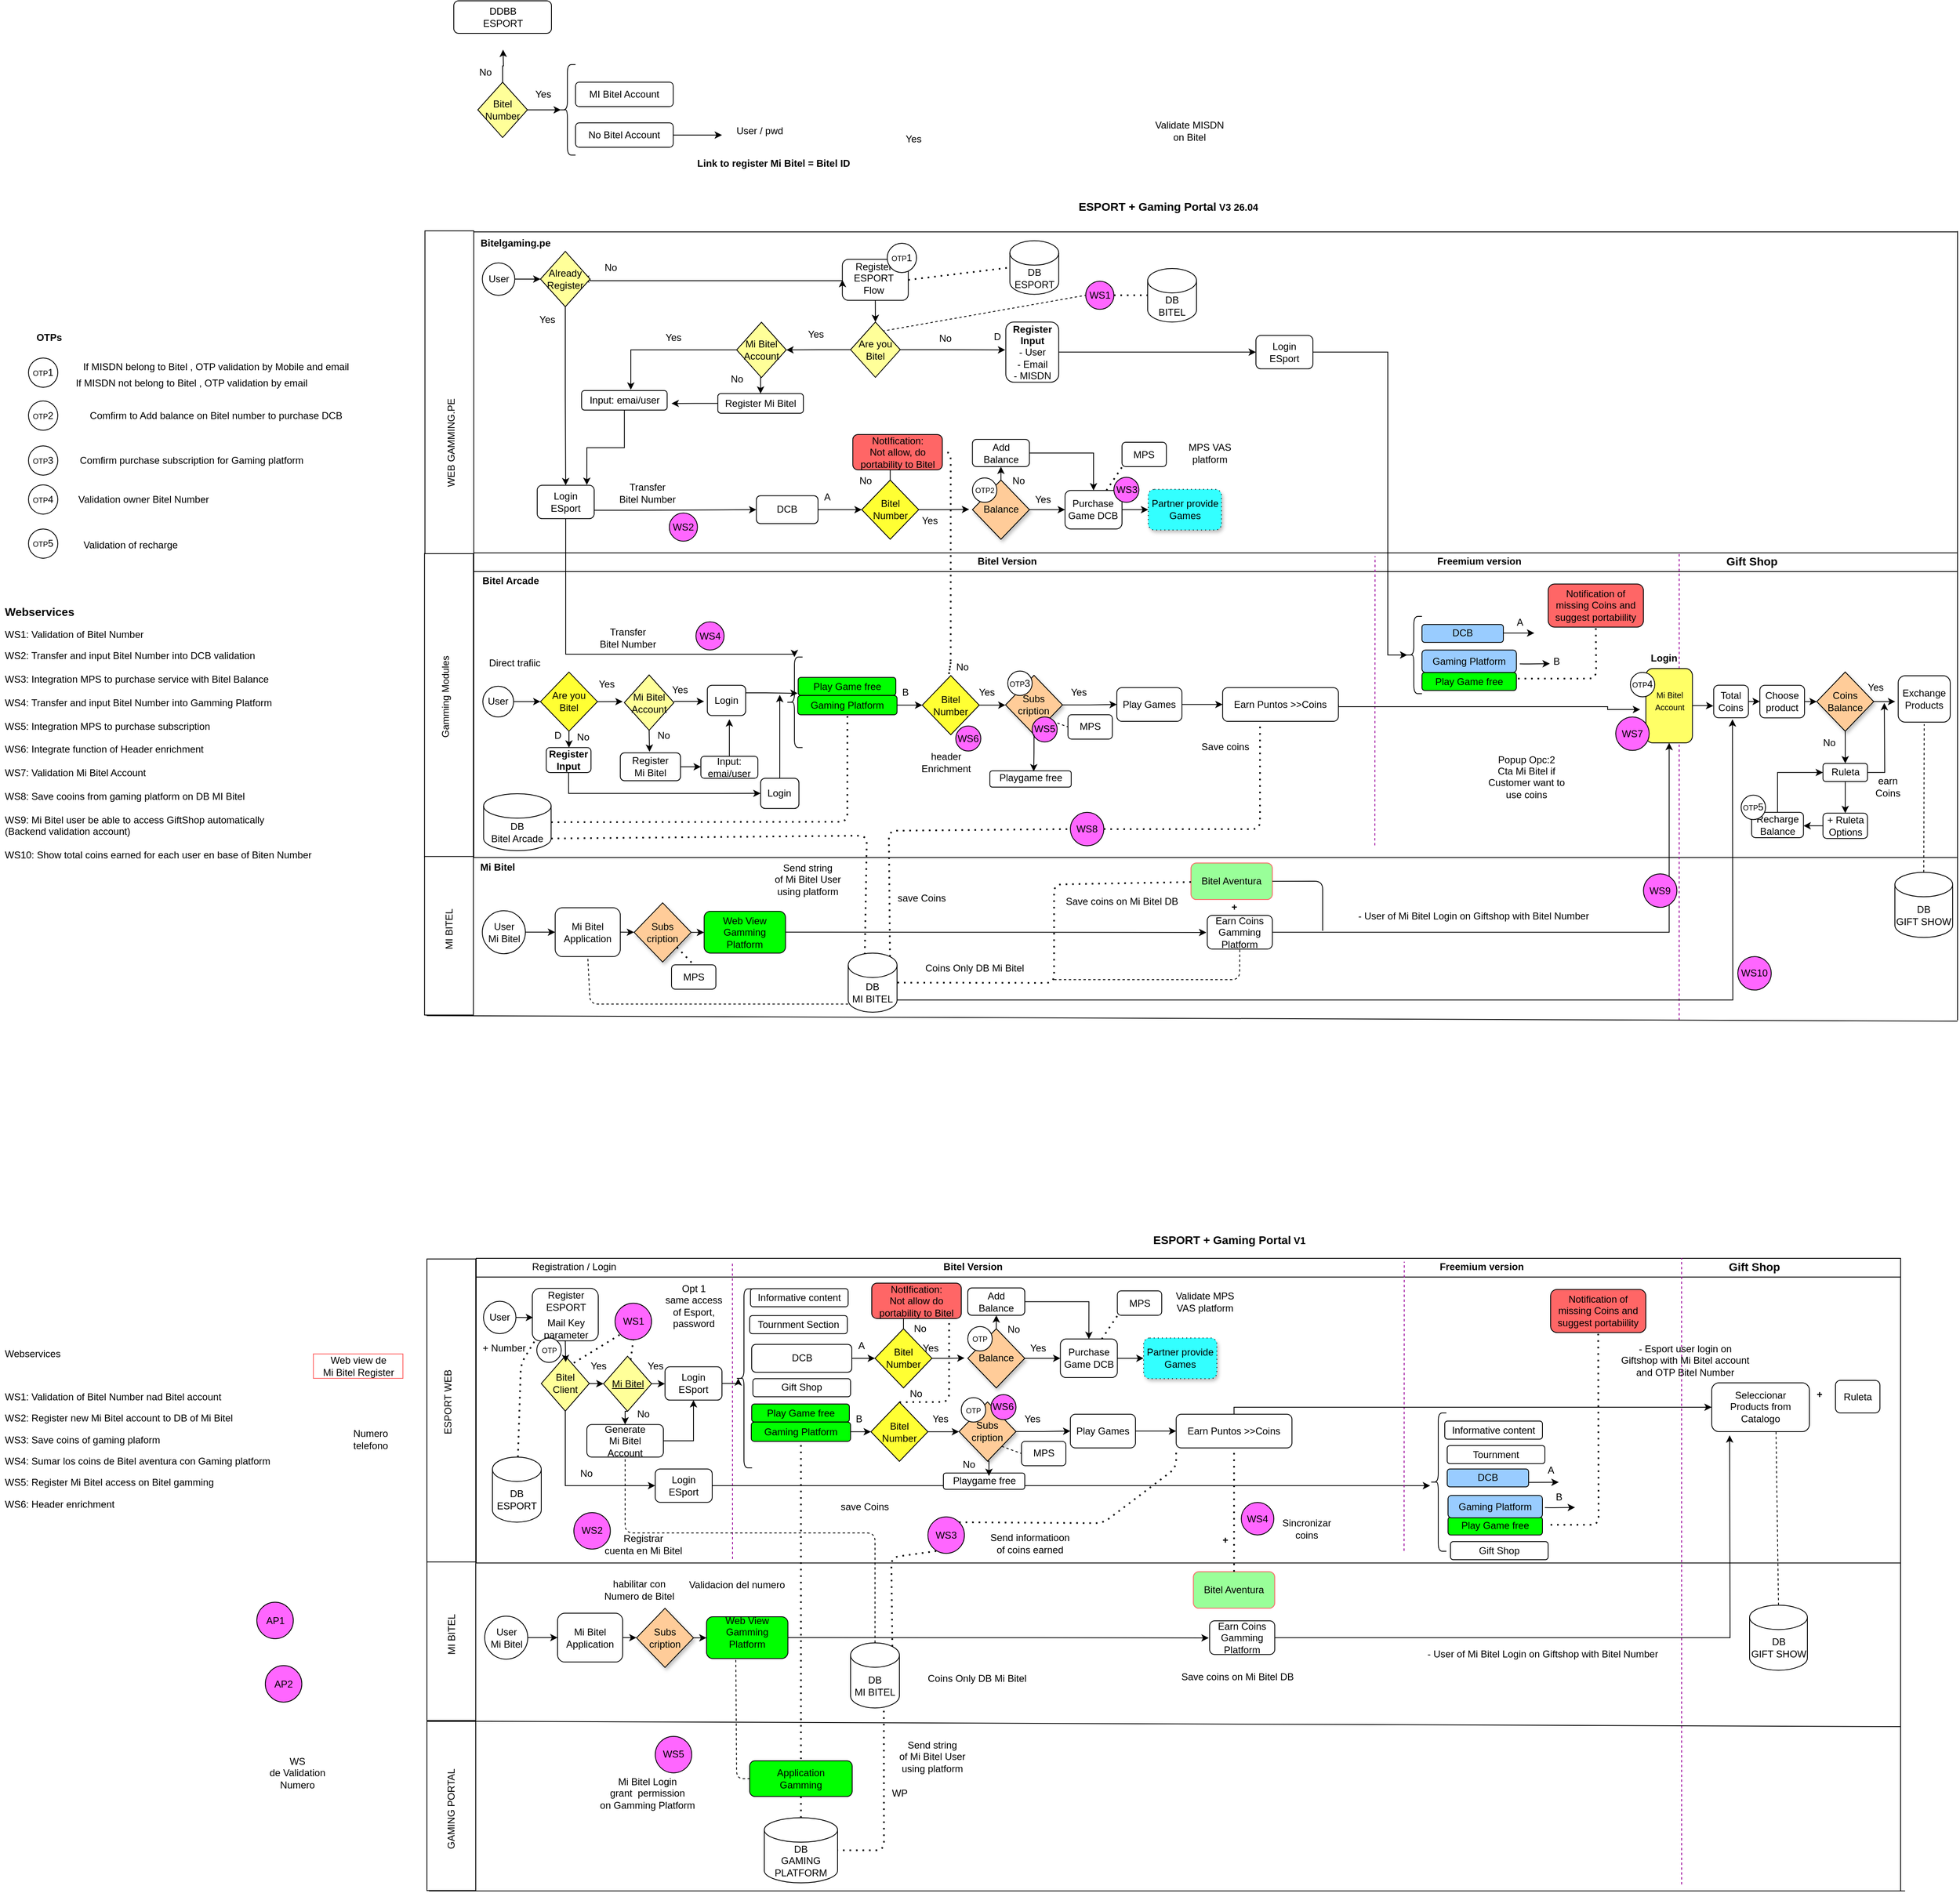 <mxfile version="14.5.8" type="github">
  <diagram id="9RvgvvR_KSKuulvQgbrz" name="Page-1">
    <mxGraphModel dx="3719" dy="-3593" grid="1" gridSize="10" guides="1" tooltips="1" connect="1" arrows="1" fold="1" page="1" pageScale="1" pageWidth="827" pageHeight="1169" math="0" shadow="0">
      <root>
        <mxCell id="0" />
        <mxCell id="1" parent="0" />
        <mxCell id="VdGI68wlmSatKI99WMhj-1" value="" style="swimlane;whiteSpace=wrap;startSize=23;" parent="1" vertex="1">
          <mxGeometry x="-1020" y="6262.5" width="1750" height="374.38" as="geometry" />
        </mxCell>
        <mxCell id="VdGI68wlmSatKI99WMhj-2" value="" style="endArrow=none;dashed=1;html=1;fillColor=#990099;strokeColor=#990099;" parent="VdGI68wlmSatKI99WMhj-1" edge="1">
          <mxGeometry width="50" height="50" relative="1" as="geometry">
            <mxPoint x="315" y="369.5" as="sourcePoint" />
            <mxPoint x="314.83" y="6" as="targetPoint" />
          </mxGeometry>
        </mxCell>
        <mxCell id="VdGI68wlmSatKI99WMhj-3" value="" style="endArrow=none;dashed=1;html=1;strokeColor=#990099;entryX=0.389;entryY=-0.006;entryDx=0;entryDy=0;entryPerimeter=0;" parent="VdGI68wlmSatKI99WMhj-1" edge="1">
          <mxGeometry width="50" height="50" relative="1" as="geometry">
            <mxPoint x="1481" y="769.5" as="sourcePoint" />
            <mxPoint x="1480.949" y="-0.543" as="targetPoint" />
          </mxGeometry>
        </mxCell>
        <mxCell id="VdGI68wlmSatKI99WMhj-4" value="User" style="ellipse;whiteSpace=wrap;html=1;aspect=fixed;" parent="VdGI68wlmSatKI99WMhj-1" vertex="1">
          <mxGeometry x="9" y="52.75" width="39.87" height="39.87" as="geometry" />
        </mxCell>
        <mxCell id="VdGI68wlmSatKI99WMhj-5" value="" style="rounded=1;whiteSpace=wrap;html=1;" parent="VdGI68wlmSatKI99WMhj-1" vertex="1">
          <mxGeometry x="69" y="36.84" width="81" height="64.59" as="geometry" />
        </mxCell>
        <mxCell id="VdGI68wlmSatKI99WMhj-6" value="&lt;div&gt;Register &lt;br&gt;&lt;/div&gt;&lt;div&gt;ESPORT&lt;br&gt;&lt;/div&gt;" style="text;html=1;align=center;verticalAlign=middle;resizable=0;points=[];autosize=1;strokeColor=none;" parent="VdGI68wlmSatKI99WMhj-1" vertex="1">
          <mxGeometry x="80" y="37.29" width="60" height="30" as="geometry" />
        </mxCell>
        <mxCell id="VdGI68wlmSatKI99WMhj-7" style="edgeStyle=orthogonalEdgeStyle;rounded=0;orthogonalLoop=1;jettySize=auto;html=1;exitX=0.5;exitY=1;exitDx=0;exitDy=0;entryX=0;entryY=0.5;entryDx=0;entryDy=0;" parent="VdGI68wlmSatKI99WMhj-1" source="VdGI68wlmSatKI99WMhj-8" target="VdGI68wlmSatKI99WMhj-25" edge="1">
          <mxGeometry relative="1" as="geometry" />
        </mxCell>
        <mxCell id="VdGI68wlmSatKI99WMhj-8" value="&lt;div&gt;Bitel &lt;br&gt;&lt;/div&gt;&lt;div&gt;Client&lt;/div&gt;" style="rhombus;whiteSpace=wrap;html=1;fillColor=#FFFF99;" parent="VdGI68wlmSatKI99WMhj-1" vertex="1">
          <mxGeometry x="80" y="120" width="59" height="67.7" as="geometry" />
        </mxCell>
        <mxCell id="VdGI68wlmSatKI99WMhj-9" value="&lt;div&gt;Login &lt;br&gt;&lt;/div&gt;&lt;div&gt;ESport&lt;br&gt;&lt;/div&gt;" style="rounded=1;whiteSpace=wrap;html=1;fillColor=#FFFFFF;" parent="VdGI68wlmSatKI99WMhj-1" vertex="1">
          <mxGeometry x="232" y="133.31" width="70" height="41" as="geometry" />
        </mxCell>
        <mxCell id="VdGI68wlmSatKI99WMhj-10" value="No" style="text;html=1;align=center;verticalAlign=middle;resizable=0;points=[];autosize=1;strokeColor=none;" parent="VdGI68wlmSatKI99WMhj-1" vertex="1">
          <mxGeometry x="120" y="254.86" width="30" height="20" as="geometry" />
        </mxCell>
        <mxCell id="VdGI68wlmSatKI99WMhj-11" value="Registration / Login" style="text;html=1;align=center;verticalAlign=middle;resizable=0;points=[];autosize=1;strokeColor=none;" parent="VdGI68wlmSatKI99WMhj-1" vertex="1">
          <mxGeometry x="60" width="120" height="20" as="geometry" />
        </mxCell>
        <mxCell id="VdGI68wlmSatKI99WMhj-12" value="&lt;b&gt;Bitel Version&lt;/b&gt;" style="text;html=1;align=center;verticalAlign=middle;resizable=0;points=[];autosize=1;strokeColor=none;" parent="VdGI68wlmSatKI99WMhj-1" vertex="1">
          <mxGeometry x="565" width="90" height="20" as="geometry" />
        </mxCell>
        <mxCell id="VdGI68wlmSatKI99WMhj-13" value="&lt;b&gt;Freemium version&lt;/b&gt;" style="text;html=1;align=center;verticalAlign=middle;resizable=0;points=[];autosize=1;strokeColor=none;" parent="VdGI68wlmSatKI99WMhj-1" vertex="1">
          <mxGeometry x="1175" width="120" height="20" as="geometry" />
        </mxCell>
        <mxCell id="VdGI68wlmSatKI99WMhj-14" value="Informative content" style="rounded=1;whiteSpace=wrap;html=1;fillColor=#FFFFFF;" parent="VdGI68wlmSatKI99WMhj-1" vertex="1">
          <mxGeometry x="337" y="37.29" width="120" height="22.25" as="geometry" />
        </mxCell>
        <mxCell id="VdGI68wlmSatKI99WMhj-15" value="Tournment Section" style="rounded=1;whiteSpace=wrap;html=1;fillColor=#FFFFFF;" parent="VdGI68wlmSatKI99WMhj-1" vertex="1">
          <mxGeometry x="336" y="70.37" width="120" height="22.25" as="geometry" />
        </mxCell>
        <mxCell id="VdGI68wlmSatKI99WMhj-16" value="Play Game free" style="rounded=1;whiteSpace=wrap;html=1;fillColor=#00FF00;" parent="VdGI68wlmSatKI99WMhj-1" vertex="1">
          <mxGeometry x="338.5" y="179" width="120" height="22.25" as="geometry" />
        </mxCell>
        <mxCell id="VdGI68wlmSatKI99WMhj-17" style="edgeStyle=orthogonalEdgeStyle;rounded=0;orthogonalLoop=1;jettySize=auto;html=1;exitX=1;exitY=0.5;exitDx=0;exitDy=0;entryX=0;entryY=0.5;entryDx=0;entryDy=0;" parent="VdGI68wlmSatKI99WMhj-1" source="VdGI68wlmSatKI99WMhj-18" target="VdGI68wlmSatKI99WMhj-28" edge="1">
          <mxGeometry relative="1" as="geometry" />
        </mxCell>
        <mxCell id="VdGI68wlmSatKI99WMhj-18" value="DCB" style="rounded=1;whiteSpace=wrap;html=1;fillColor=#FFFFFF;" parent="VdGI68wlmSatKI99WMhj-1" vertex="1">
          <mxGeometry x="338.5" y="105.73" width="123" height="34.27" as="geometry" />
        </mxCell>
        <mxCell id="VdGI68wlmSatKI99WMhj-19" value="Informative content" style="rounded=1;whiteSpace=wrap;html=1;fillColor=#FFFFFF;" parent="VdGI68wlmSatKI99WMhj-1" vertex="1">
          <mxGeometry x="1190" y="199.97" width="120" height="22.25" as="geometry" />
        </mxCell>
        <mxCell id="VdGI68wlmSatKI99WMhj-20" value="Tournment" style="rounded=1;whiteSpace=wrap;html=1;fillColor=#FFFFFF;" parent="VdGI68wlmSatKI99WMhj-1" vertex="1">
          <mxGeometry x="1193" y="230.14" width="120" height="22.25" as="geometry" />
        </mxCell>
        <mxCell id="VdGI68wlmSatKI99WMhj-21" value="Play Game free" style="rounded=1;whiteSpace=wrap;html=1;fillColor=#00FF00;" parent="VdGI68wlmSatKI99WMhj-1" vertex="1">
          <mxGeometry x="1194" y="317.75" width="116" height="22.25" as="geometry" />
        </mxCell>
        <mxCell id="VdGI68wlmSatKI99WMhj-22" value="" style="shape=curlyBracket;whiteSpace=wrap;html=1;rounded=1;fillColor=#FFFFFF;" parent="VdGI68wlmSatKI99WMhj-1" vertex="1">
          <mxGeometry x="1172" y="190" width="20" height="170" as="geometry" />
        </mxCell>
        <mxCell id="VdGI68wlmSatKI99WMhj-23" value="&lt;div&gt;DB&lt;/div&gt;&lt;div&gt;ESPORT&lt;br&gt;&lt;/div&gt;" style="shape=cylinder3;whiteSpace=wrap;html=1;boundedLbl=1;backgroundOutline=1;size=15;fillColor=#FFFFFF;" parent="VdGI68wlmSatKI99WMhj-1" vertex="1">
          <mxGeometry x="20" y="244.24" width="60" height="80" as="geometry" />
        </mxCell>
        <mxCell id="VdGI68wlmSatKI99WMhj-24" style="edgeStyle=orthogonalEdgeStyle;rounded=0;orthogonalLoop=1;jettySize=auto;html=1;exitX=1;exitY=0.5;exitDx=0;exitDy=0;" parent="VdGI68wlmSatKI99WMhj-1" source="VdGI68wlmSatKI99WMhj-25" target="VdGI68wlmSatKI99WMhj-22" edge="1">
          <mxGeometry relative="1" as="geometry">
            <Array as="points">
              <mxPoint x="950" y="279" />
              <mxPoint x="950" y="279" />
            </Array>
          </mxGeometry>
        </mxCell>
        <mxCell id="VdGI68wlmSatKI99WMhj-25" value="&lt;div&gt;Login &lt;br&gt;&lt;/div&gt;&lt;div&gt;ESport&lt;br&gt;&lt;/div&gt;" style="rounded=1;whiteSpace=wrap;html=1;fillColor=#FFFFFF;" parent="VdGI68wlmSatKI99WMhj-1" vertex="1">
          <mxGeometry x="220" y="258.86" width="70" height="41" as="geometry" />
        </mxCell>
        <mxCell id="VdGI68wlmSatKI99WMhj-26" value="&lt;font style=&quot;font-size: 14px&quot;&gt;&lt;b&gt;Gift Shop&lt;/b&gt;&lt;/font&gt;" style="text;html=1;align=center;verticalAlign=middle;resizable=0;points=[];autosize=1;strokeColor=none;" parent="VdGI68wlmSatKI99WMhj-1" vertex="1">
          <mxGeometry x="1530" width="80" height="20" as="geometry" />
        </mxCell>
        <mxCell id="VdGI68wlmSatKI99WMhj-27" style="edgeStyle=orthogonalEdgeStyle;rounded=0;orthogonalLoop=1;jettySize=auto;html=1;exitX=0.5;exitY=0;exitDx=0;exitDy=0;" parent="VdGI68wlmSatKI99WMhj-1" source="VdGI68wlmSatKI99WMhj-28" target="VdGI68wlmSatKI99WMhj-60" edge="1">
          <mxGeometry relative="1" as="geometry" />
        </mxCell>
        <mxCell id="VdGI68wlmSatKI99WMhj-28" value="Bitel Number" style="rhombus;whiteSpace=wrap;html=1;fillColor=#FFFF33;" parent="VdGI68wlmSatKI99WMhj-1" vertex="1">
          <mxGeometry x="490" y="86.49" width="70" height="72.75" as="geometry" />
        </mxCell>
        <mxCell id="VdGI68wlmSatKI99WMhj-29" style="edgeStyle=orthogonalEdgeStyle;rounded=0;orthogonalLoop=1;jettySize=auto;html=1;exitX=0.5;exitY=0;exitDx=0;exitDy=0;entryX=0.5;entryY=1;entryDx=0;entryDy=0;" parent="VdGI68wlmSatKI99WMhj-1" source="VdGI68wlmSatKI99WMhj-30" target="VdGI68wlmSatKI99WMhj-34" edge="1">
          <mxGeometry relative="1" as="geometry" />
        </mxCell>
        <mxCell id="VdGI68wlmSatKI99WMhj-30" value="Balance" style="rhombus;whiteSpace=wrap;html=1;fillColor=#FFCC99;shadow=1;" parent="VdGI68wlmSatKI99WMhj-1" vertex="1">
          <mxGeometry x="604" y="86.49" width="70" height="72.75" as="geometry" />
        </mxCell>
        <mxCell id="VdGI68wlmSatKI99WMhj-31" value="No" style="text;html=1;align=center;verticalAlign=middle;resizable=0;points=[];autosize=1;strokeColor=none;" parent="VdGI68wlmSatKI99WMhj-1" vertex="1">
          <mxGeometry x="530" y="76.43" width="30" height="20" as="geometry" />
        </mxCell>
        <mxCell id="VdGI68wlmSatKI99WMhj-32" value="" style="endArrow=none;dashed=1;html=1;entryX=0.325;entryY=0.059;entryDx=0;entryDy=0;entryPerimeter=0;fillColor=#990099;strokeColor=#990099;" parent="VdGI68wlmSatKI99WMhj-1" edge="1">
          <mxGeometry width="50" height="50" relative="1" as="geometry">
            <mxPoint x="1140" y="359.5" as="sourcePoint" />
            <mxPoint x="1140.245" y="4.089" as="targetPoint" />
          </mxGeometry>
        </mxCell>
        <mxCell id="VdGI68wlmSatKI99WMhj-33" value="&lt;div&gt;Partner provide &lt;br&gt;&lt;/div&gt;&lt;div&gt;Games&lt;br&gt;&lt;/div&gt;" style="shape=ext;rounded=1;html=1;whiteSpace=wrap;dashed=1;dashPattern=1 4;shadow=1;fillColor=#33FFFF;" parent="VdGI68wlmSatKI99WMhj-1" vertex="1">
          <mxGeometry x="820" y="97.86" width="90" height="50" as="geometry" />
        </mxCell>
        <mxCell id="VdGI68wlmSatKI99WMhj-34" value="Add Balance" style="rounded=1;whiteSpace=wrap;html=1;shadow=0;fillColor=#FFFFFF;" parent="VdGI68wlmSatKI99WMhj-1" vertex="1">
          <mxGeometry x="604" y="36.43" width="70" height="33.57" as="geometry" />
        </mxCell>
        <mxCell id="VdGI68wlmSatKI99WMhj-36" value="&lt;div&gt;Seleccionar&lt;/div&gt;&lt;div&gt;Products from Catalogo&lt;br&gt;&lt;/div&gt;" style="rounded=1;whiteSpace=wrap;html=1;shadow=0;fillColor=#FFFFFF;" parent="VdGI68wlmSatKI99WMhj-1" vertex="1">
          <mxGeometry x="1518" y="152.99" width="120" height="60" as="geometry" />
        </mxCell>
        <mxCell id="VdGI68wlmSatKI99WMhj-37" value="&lt;div&gt;Notification of missing Coins and suggest portabiility&lt;br&gt;&lt;/div&gt;" style="rounded=1;whiteSpace=wrap;html=1;shadow=0;fillColor=#FF6666;" parent="VdGI68wlmSatKI99WMhj-1" vertex="1">
          <mxGeometry x="1320" y="38.22" width="117" height="53.02" as="geometry" />
        </mxCell>
        <mxCell id="M21Rp4dpOv7A2GzSpeQ7-3" style="edgeStyle=orthogonalEdgeStyle;rounded=0;orthogonalLoop=1;jettySize=auto;html=1;exitX=1;exitY=0.5;exitDx=0;exitDy=0;entryX=0;entryY=0.5;entryDx=0;entryDy=0;" parent="VdGI68wlmSatKI99WMhj-1" source="VdGI68wlmSatKI99WMhj-40" target="M21Rp4dpOv7A2GzSpeQ7-2" edge="1">
          <mxGeometry relative="1" as="geometry" />
        </mxCell>
        <mxCell id="VdGI68wlmSatKI99WMhj-40" value="&lt;div&gt;Gaming Platform&lt;/div&gt;" style="rounded=1;whiteSpace=wrap;html=1;shadow=0;fillColor=#00FF00;" parent="VdGI68wlmSatKI99WMhj-1" vertex="1">
          <mxGeometry x="338" y="201.25" width="122" height="23.75" as="geometry" />
        </mxCell>
        <mxCell id="M21Rp4dpOv7A2GzSpeQ7-13" style="edgeStyle=orthogonalEdgeStyle;rounded=0;orthogonalLoop=1;jettySize=auto;html=1;exitX=0.5;exitY=0;exitDx=0;exitDy=0;entryX=0;entryY=0.5;entryDx=0;entryDy=0;" parent="VdGI68wlmSatKI99WMhj-1" source="VdGI68wlmSatKI99WMhj-42" target="VdGI68wlmSatKI99WMhj-36" edge="1">
          <mxGeometry relative="1" as="geometry">
            <Array as="points">
              <mxPoint x="931" y="183" />
            </Array>
          </mxGeometry>
        </mxCell>
        <mxCell id="VdGI68wlmSatKI99WMhj-42" value="&lt;div&gt;Earn Puntos &amp;gt;&amp;gt;Coins&lt;/div&gt;" style="rounded=1;whiteSpace=wrap;html=1;shadow=0;fillColor=#FFFFFF;" parent="VdGI68wlmSatKI99WMhj-1" vertex="1">
          <mxGeometry x="860" y="191.62" width="142.25" height="41.38" as="geometry" />
        </mxCell>
        <mxCell id="VdGI68wlmSatKI99WMhj-45" value="DCB" style="rounded=1;whiteSpace=wrap;html=1;fillColor=#99CCFF;" parent="VdGI68wlmSatKI99WMhj-1" vertex="1">
          <mxGeometry x="1193" y="258.86" width="100" height="22.02" as="geometry" />
        </mxCell>
        <mxCell id="VdGI68wlmSatKI99WMhj-46" value="&lt;div&gt;&lt;br&gt;&lt;/div&gt;&lt;div&gt;Gaming Platform&lt;/div&gt;&lt;div&gt;&lt;br&gt;&lt;/div&gt;" style="rounded=1;whiteSpace=wrap;html=1;shadow=0;fillColor=#99CCFF;" parent="VdGI68wlmSatKI99WMhj-1" vertex="1">
          <mxGeometry x="1194" y="291.37" width="116" height="27.5" as="geometry" />
        </mxCell>
        <mxCell id="VdGI68wlmSatKI99WMhj-47" value="Ruleta" style="rounded=1;whiteSpace=wrap;html=1;fillColor=#FFFFFF;" parent="VdGI68wlmSatKI99WMhj-1" vertex="1">
          <mxGeometry x="1670" y="150" width="54.63" height="40" as="geometry" />
        </mxCell>
        <mxCell id="VdGI68wlmSatKI99WMhj-48" value="&lt;b&gt;+&lt;/b&gt;" style="text;html=1;align=center;verticalAlign=middle;resizable=0;points=[];autosize=1;strokeColor=none;" parent="VdGI68wlmSatKI99WMhj-1" vertex="1">
          <mxGeometry x="1640" y="157.75" width="20" height="20" as="geometry" />
        </mxCell>
        <mxCell id="VdGI68wlmSatKI99WMhj-49" value="MPS" style="rounded=1;whiteSpace=wrap;html=1;fillColor=#FFFFFF;" parent="VdGI68wlmSatKI99WMhj-1" vertex="1">
          <mxGeometry x="787.75" y="40.0" width="54.5" height="30" as="geometry" />
        </mxCell>
        <mxCell id="VdGI68wlmSatKI99WMhj-50" value="&lt;div&gt;Mail Key &lt;br&gt;&lt;/div&gt;&lt;div&gt;parameter&lt;/div&gt;" style="text;html=1;align=center;verticalAlign=middle;resizable=0;points=[];autosize=1;strokeColor=none;" parent="VdGI68wlmSatKI99WMhj-1" vertex="1">
          <mxGeometry x="74.5" y="71.43" width="70" height="30" as="geometry" />
        </mxCell>
        <mxCell id="VdGI68wlmSatKI99WMhj-51" style="edgeStyle=orthogonalEdgeStyle;rounded=0;orthogonalLoop=1;jettySize=auto;html=1;exitX=1;exitY=0.5;exitDx=0;exitDy=0;entryX=0;entryY=0.5;entryDx=0;entryDy=0;" parent="VdGI68wlmSatKI99WMhj-1" source="VdGI68wlmSatKI99WMhj-53" target="VdGI68wlmSatKI99WMhj-9" edge="1">
          <mxGeometry relative="1" as="geometry" />
        </mxCell>
        <mxCell id="VdGI68wlmSatKI99WMhj-52" style="edgeStyle=orthogonalEdgeStyle;rounded=0;orthogonalLoop=1;jettySize=auto;html=1;exitX=0.5;exitY=1;exitDx=0;exitDy=0;entryX=0.5;entryY=0;entryDx=0;entryDy=0;" parent="VdGI68wlmSatKI99WMhj-1" source="VdGI68wlmSatKI99WMhj-53" target="VdGI68wlmSatKI99WMhj-58" edge="1">
          <mxGeometry relative="1" as="geometry" />
        </mxCell>
        <mxCell id="VdGI68wlmSatKI99WMhj-53" value="&lt;u&gt;Mi Bitel&lt;/u&gt;" style="rhombus;whiteSpace=wrap;html=1;fillColor=#FFFF99;" parent="VdGI68wlmSatKI99WMhj-1" vertex="1">
          <mxGeometry x="156.5" y="120.3" width="59" height="67.7" as="geometry" />
        </mxCell>
        <mxCell id="VdGI68wlmSatKI99WMhj-54" value="" style="endArrow=none;dashed=1;html=1;dashPattern=1 3;strokeWidth=2;entryX=-0.036;entryY=1.002;entryDx=0;entryDy=0;entryPerimeter=0;" parent="VdGI68wlmSatKI99WMhj-1" source="VdGI68wlmSatKI99WMhj-23" target="VdGI68wlmSatKI99WMhj-50" edge="1">
          <mxGeometry width="50" height="50" relative="1" as="geometry">
            <mxPoint x="690" y="309.5" as="sourcePoint" />
            <mxPoint x="740" y="259.5" as="targetPoint" />
            <Array as="points">
              <mxPoint x="55" y="129.5" />
            </Array>
          </mxGeometry>
        </mxCell>
        <mxCell id="VdGI68wlmSatKI99WMhj-55" value="Yes" style="text;html=1;align=center;verticalAlign=middle;resizable=0;points=[];autosize=1;strokeColor=none;" parent="VdGI68wlmSatKI99WMhj-1" vertex="1">
          <mxGeometry x="130" y="122.75" width="40" height="20" as="geometry" />
        </mxCell>
        <mxCell id="VdGI68wlmSatKI99WMhj-56" value="Yes" style="text;html=1;align=center;verticalAlign=middle;resizable=0;points=[];autosize=1;strokeColor=none;" parent="VdGI68wlmSatKI99WMhj-1" vertex="1">
          <mxGeometry x="200" y="122.75" width="40" height="20" as="geometry" />
        </mxCell>
        <mxCell id="VdGI68wlmSatKI99WMhj-57" style="edgeStyle=orthogonalEdgeStyle;rounded=0;orthogonalLoop=1;jettySize=auto;html=1;exitX=1;exitY=0.5;exitDx=0;exitDy=0;entryX=0.5;entryY=1;entryDx=0;entryDy=0;" parent="VdGI68wlmSatKI99WMhj-1" source="VdGI68wlmSatKI99WMhj-58" target="VdGI68wlmSatKI99WMhj-9" edge="1">
          <mxGeometry relative="1" as="geometry" />
        </mxCell>
        <mxCell id="VdGI68wlmSatKI99WMhj-58" value="&lt;div&gt;Generate &lt;br&gt;&lt;/div&gt;&lt;div&gt;Mi Bitel&lt;/div&gt;&lt;div&gt;Account&lt;br&gt;&lt;/div&gt;" style="rounded=1;whiteSpace=wrap;html=1;fillColor=#FFFFFF;" parent="VdGI68wlmSatKI99WMhj-1" vertex="1">
          <mxGeometry x="136" y="204.24" width="94" height="40" as="geometry" />
        </mxCell>
        <mxCell id="VdGI68wlmSatKI99WMhj-59" value="No" style="text;html=1;align=center;verticalAlign=middle;resizable=0;points=[];autosize=1;strokeColor=none;" parent="VdGI68wlmSatKI99WMhj-1" vertex="1">
          <mxGeometry x="190" y="181.99" width="30" height="20" as="geometry" />
        </mxCell>
        <mxCell id="VdGI68wlmSatKI99WMhj-60" value="&lt;div&gt;NotIfication: &lt;br&gt;&lt;/div&gt;&lt;div&gt;Not allow do portability to Bitel&lt;br&gt;&lt;/div&gt;" style="rounded=1;whiteSpace=wrap;html=1;shadow=0;fillColor=#FF6666;" parent="VdGI68wlmSatKI99WMhj-1" vertex="1">
          <mxGeometry x="486" y="30.46" width="110" height="43.51" as="geometry" />
        </mxCell>
        <mxCell id="VdGI68wlmSatKI99WMhj-61" value="Yes" style="text;html=1;align=center;verticalAlign=middle;resizable=0;points=[];autosize=1;strokeColor=none;" parent="VdGI68wlmSatKI99WMhj-1" vertex="1">
          <mxGeometry x="537.75" y="100.3" width="40" height="20" as="geometry" />
        </mxCell>
        <mxCell id="VdGI68wlmSatKI99WMhj-62" value="&lt;div&gt;Purchase&lt;/div&gt;&lt;div&gt;Game DCB&lt;br&gt;&lt;/div&gt;" style="rounded=1;whiteSpace=wrap;html=1;shadow=0;fillColor=#FFFFFF;" parent="VdGI68wlmSatKI99WMhj-1" vertex="1">
          <mxGeometry x="717.75" y="99.17" width="70" height="47.38" as="geometry" />
        </mxCell>
        <mxCell id="VdGI68wlmSatKI99WMhj-63" style="edgeStyle=orthogonalEdgeStyle;rounded=0;orthogonalLoop=1;jettySize=auto;html=1;exitX=1;exitY=0.5;exitDx=0;exitDy=0;entryX=0.5;entryY=0;entryDx=0;entryDy=0;" parent="VdGI68wlmSatKI99WMhj-1" source="VdGI68wlmSatKI99WMhj-34" target="VdGI68wlmSatKI99WMhj-62" edge="1">
          <mxGeometry relative="1" as="geometry" />
        </mxCell>
        <mxCell id="VdGI68wlmSatKI99WMhj-64" style="edgeStyle=orthogonalEdgeStyle;rounded=0;orthogonalLoop=1;jettySize=auto;html=1;exitX=1;exitY=0.5;exitDx=0;exitDy=0;entryX=0;entryY=0.5;entryDx=0;entryDy=0;" parent="VdGI68wlmSatKI99WMhj-1" source="VdGI68wlmSatKI99WMhj-62" target="VdGI68wlmSatKI99WMhj-33" edge="1">
          <mxGeometry relative="1" as="geometry" />
        </mxCell>
        <mxCell id="VdGI68wlmSatKI99WMhj-65" style="edgeStyle=orthogonalEdgeStyle;rounded=0;orthogonalLoop=1;jettySize=auto;html=1;exitX=1;exitY=0.5;exitDx=0;exitDy=0;" parent="VdGI68wlmSatKI99WMhj-1" source="VdGI68wlmSatKI99WMhj-30" target="VdGI68wlmSatKI99WMhj-62" edge="1">
          <mxGeometry relative="1" as="geometry">
            <mxPoint x="755" y="176.5" as="targetPoint" />
            <mxPoint x="672" y="122.865" as="sourcePoint" />
          </mxGeometry>
        </mxCell>
        <mxCell id="VdGI68wlmSatKI99WMhj-66" value="Yes" style="text;html=1;align=center;verticalAlign=middle;resizable=0;points=[];autosize=1;strokeColor=none;" parent="VdGI68wlmSatKI99WMhj-1" vertex="1">
          <mxGeometry x="670" y="100" width="40" height="20" as="geometry" />
        </mxCell>
        <mxCell id="VdGI68wlmSatKI99WMhj-67" value="" style="endArrow=none;dashed=1;html=1;dashPattern=1 3;strokeWidth=2;" parent="VdGI68wlmSatKI99WMhj-1" source="VdGI68wlmSatKI99WMhj-62" edge="1">
          <mxGeometry width="50" height="50" relative="1" as="geometry">
            <mxPoint x="740" y="117.21" as="sourcePoint" />
            <mxPoint x="790" y="67.21" as="targetPoint" />
          </mxGeometry>
        </mxCell>
        <mxCell id="VdGI68wlmSatKI99WMhj-68" value="&lt;div&gt;Validate MPS&lt;/div&gt;&lt;div&gt;VAS platform&lt;br&gt;&lt;/div&gt;" style="text;html=1;align=center;verticalAlign=middle;resizable=0;points=[];autosize=1;strokeColor=none;" parent="VdGI68wlmSatKI99WMhj-1" vertex="1">
          <mxGeometry x="850" y="38.22" width="90" height="30" as="geometry" />
        </mxCell>
        <mxCell id="VdGI68wlmSatKI99WMhj-70" value="MPS" style="rounded=1;whiteSpace=wrap;html=1;fillColor=#FFFFFF;" parent="VdGI68wlmSatKI99WMhj-1" vertex="1">
          <mxGeometry x="670" y="224.86" width="54.5" height="30" as="geometry" />
        </mxCell>
        <mxCell id="VdGI68wlmSatKI99WMhj-72" value="WS1" style="ellipse;whiteSpace=wrap;html=1;aspect=fixed;fillColor=#FF66FF;" parent="VdGI68wlmSatKI99WMhj-1" vertex="1">
          <mxGeometry x="170.62" y="55.12" width="44.88" height="44.88" as="geometry" />
        </mxCell>
        <mxCell id="VdGI68wlmSatKI99WMhj-74" style="edgeStyle=orthogonalEdgeStyle;rounded=0;orthogonalLoop=1;jettySize=auto;html=1;exitX=1;exitY=0.5;exitDx=0;exitDy=0;entryX=0;entryY=0.5;entryDx=0;entryDy=0;" parent="VdGI68wlmSatKI99WMhj-1" source="VdGI68wlmSatKI99WMhj-75" target="VdGI68wlmSatKI99WMhj-42" edge="1">
          <mxGeometry relative="1" as="geometry" />
        </mxCell>
        <mxCell id="VdGI68wlmSatKI99WMhj-75" value="Play Games" style="rounded=1;whiteSpace=wrap;html=1;shadow=0;fillColor=#FFFFFF;" parent="VdGI68wlmSatKI99WMhj-1" vertex="1">
          <mxGeometry x="730" y="191.62" width="80" height="41.38" as="geometry" />
        </mxCell>
        <mxCell id="VdGI68wlmSatKI99WMhj-76" value="WS2" style="ellipse;whiteSpace=wrap;html=1;aspect=fixed;fillColor=#FF66FF;" parent="VdGI68wlmSatKI99WMhj-1" vertex="1">
          <mxGeometry x="120" y="312.5" width="44.88" height="44.88" as="geometry" />
        </mxCell>
        <mxCell id="VdGI68wlmSatKI99WMhj-77" value="&lt;div&gt;Registrar&lt;/div&gt;&lt;div&gt;cuenta en Mi Bitel&lt;br&gt;&lt;/div&gt;" style="text;html=1;align=center;verticalAlign=middle;resizable=0;points=[];autosize=1;strokeColor=none;" parent="VdGI68wlmSatKI99WMhj-1" vertex="1">
          <mxGeometry x="150" y="336.39" width="110" height="30" as="geometry" />
        </mxCell>
        <mxCell id="VdGI68wlmSatKI99WMhj-78" value="&lt;div&gt;Send informatioon &lt;br&gt;&lt;/div&gt;&lt;div&gt;of coins earned&lt;br&gt;&lt;/div&gt;" style="text;html=1;align=center;verticalAlign=middle;resizable=0;points=[];autosize=1;strokeColor=none;" parent="VdGI68wlmSatKI99WMhj-1" vertex="1">
          <mxGeometry x="620" y="335.0" width="120" height="30" as="geometry" />
        </mxCell>
        <mxCell id="VdGI68wlmSatKI99WMhj-79" value="WS4" style="ellipse;whiteSpace=wrap;html=1;aspect=fixed;fillColor=#FF66FF;" parent="VdGI68wlmSatKI99WMhj-1" vertex="1">
          <mxGeometry x="940" y="300" width="40" height="40" as="geometry" />
        </mxCell>
        <mxCell id="VdGI68wlmSatKI99WMhj-80" value="Gift Shop" style="rounded=1;whiteSpace=wrap;html=1;fillColor=#FFFFFF;" parent="VdGI68wlmSatKI99WMhj-1" vertex="1">
          <mxGeometry x="340" y="147.86" width="120" height="22.25" as="geometry" />
        </mxCell>
        <mxCell id="VdGI68wlmSatKI99WMhj-81" value="WS3" style="ellipse;whiteSpace=wrap;html=1;aspect=fixed;fillColor=#FF66FF;" parent="VdGI68wlmSatKI99WMhj-1" vertex="1">
          <mxGeometry x="555" y="317.75" width="44.88" height="44.88" as="geometry" />
        </mxCell>
        <mxCell id="VdGI68wlmSatKI99WMhj-82" value="&lt;div&gt;Sincronizar&lt;/div&gt;&lt;div&gt; coins&lt;/div&gt;" style="text;html=1;align=center;verticalAlign=middle;resizable=0;points=[];autosize=1;strokeColor=none;" parent="VdGI68wlmSatKI99WMhj-1" vertex="1">
          <mxGeometry x="980" y="317.75" width="80" height="30" as="geometry" />
        </mxCell>
        <mxCell id="VdGI68wlmSatKI99WMhj-83" value="save Coins" style="text;html=1;align=center;verticalAlign=middle;resizable=0;points=[];autosize=1;strokeColor=none;" parent="VdGI68wlmSatKI99WMhj-1" vertex="1">
          <mxGeometry x="437.25" y="295.12" width="80" height="20" as="geometry" />
        </mxCell>
        <mxCell id="VdGI68wlmSatKI99WMhj-84" value="" style="endArrow=none;dashed=1;html=1;dashPattern=1 3;strokeWidth=2;entryX=0;entryY=1;entryDx=0;entryDy=0;exitX=1;exitY=0;exitDx=0;exitDy=0;" parent="VdGI68wlmSatKI99WMhj-1" source="VdGI68wlmSatKI99WMhj-81" target="VdGI68wlmSatKI99WMhj-42" edge="1">
          <mxGeometry width="50" height="50" relative="1" as="geometry">
            <mxPoint x="630" y="419.5" as="sourcePoint" />
            <mxPoint x="680" y="369.5" as="targetPoint" />
            <Array as="points">
              <mxPoint x="770" y="325.5" />
              <mxPoint x="860" y="257.5" />
            </Array>
          </mxGeometry>
        </mxCell>
        <mxCell id="VdGI68wlmSatKI99WMhj-85" value="" style="endArrow=classic;html=1;exitX=1;exitY=0.5;exitDx=0;exitDy=0;entryX=0;entryY=0.5;entryDx=0;entryDy=0;" parent="VdGI68wlmSatKI99WMhj-1" source="VdGI68wlmSatKI99WMhj-8" target="VdGI68wlmSatKI99WMhj-53" edge="1">
          <mxGeometry width="50" height="50" relative="1" as="geometry">
            <mxPoint x="690" y="317.5" as="sourcePoint" />
            <mxPoint x="160" y="161.5" as="targetPoint" />
          </mxGeometry>
        </mxCell>
        <mxCell id="VdGI68wlmSatKI99WMhj-133" value="Opt 1&lt;br&gt;&lt;div&gt;same access&lt;/div&gt;&lt;div&gt;of Esport, &lt;br&gt;&lt;/div&gt;&lt;div&gt;password&lt;br&gt;&lt;/div&gt;" style="text;html=1;align=center;verticalAlign=middle;resizable=0;points=[];autosize=1;strokeColor=none;" parent="VdGI68wlmSatKI99WMhj-1" vertex="1">
          <mxGeometry x="222" y="28.87" width="90" height="60" as="geometry" />
        </mxCell>
        <mxCell id="VdGI68wlmSatKI99WMhj-140" value="A" style="text;html=1;align=center;verticalAlign=middle;resizable=0;points=[];autosize=1;strokeColor=none;" parent="VdGI68wlmSatKI99WMhj-1" vertex="1">
          <mxGeometry x="463" y="97.86" width="20" height="20" as="geometry" />
        </mxCell>
        <mxCell id="VdGI68wlmSatKI99WMhj-141" value="A" style="text;html=1;align=center;verticalAlign=middle;resizable=0;points=[];autosize=1;strokeColor=none;" parent="VdGI68wlmSatKI99WMhj-1" vertex="1">
          <mxGeometry x="1310" y="250.54" width="20" height="20" as="geometry" />
        </mxCell>
        <mxCell id="VdGI68wlmSatKI99WMhj-142" value="" style="endArrow=classic;html=1;entryX=1;entryY=1.232;entryDx=0;entryDy=0;entryPerimeter=0;exitX=1;exitY=0.75;exitDx=0;exitDy=0;" parent="VdGI68wlmSatKI99WMhj-1" source="VdGI68wlmSatKI99WMhj-45" target="VdGI68wlmSatKI99WMhj-141" edge="1">
          <mxGeometry width="50" height="50" relative="1" as="geometry">
            <mxPoint x="810" y="377.5" as="sourcePoint" />
            <mxPoint x="860" y="327.5" as="targetPoint" />
          </mxGeometry>
        </mxCell>
        <mxCell id="VdGI68wlmSatKI99WMhj-146" value="" style="endArrow=none;dashed=1;html=1;dashPattern=1 3;strokeWidth=2;entryX=0.5;entryY=1;entryDx=0;entryDy=0;" parent="VdGI68wlmSatKI99WMhj-1" source="VdGI68wlmSatKI99WMhj-53" target="VdGI68wlmSatKI99WMhj-72" edge="1">
          <mxGeometry width="50" height="50" relative="1" as="geometry">
            <mxPoint x="360" y="257.5" as="sourcePoint" />
            <mxPoint x="410" y="207.5" as="targetPoint" />
          </mxGeometry>
        </mxCell>
        <mxCell id="VdGI68wlmSatKI99WMhj-147" value="" style="endArrow=none;dashed=1;html=1;dashPattern=1 3;strokeWidth=2;entryX=0;entryY=1;entryDx=0;entryDy=0;exitX=0.678;exitY=0.126;exitDx=0;exitDy=0;exitPerimeter=0;" parent="VdGI68wlmSatKI99WMhj-1" source="VdGI68wlmSatKI99WMhj-8" target="VdGI68wlmSatKI99WMhj-72" edge="1">
          <mxGeometry width="50" height="50" relative="1" as="geometry">
            <mxPoint x="157.839" y="134.705" as="sourcePoint" />
            <mxPoint x="161.06" y="110.0" as="targetPoint" />
          </mxGeometry>
        </mxCell>
        <mxCell id="M21Rp4dpOv7A2GzSpeQ7-10" style="edgeStyle=orthogonalEdgeStyle;rounded=0;orthogonalLoop=1;jettySize=auto;html=1;exitX=1;exitY=0.5;exitDx=0;exitDy=0;entryX=0;entryY=0.5;entryDx=0;entryDy=0;" parent="VdGI68wlmSatKI99WMhj-1" source="M21Rp4dpOv7A2GzSpeQ7-2" target="M21Rp4dpOv7A2GzSpeQ7-7" edge="1">
          <mxGeometry relative="1" as="geometry" />
        </mxCell>
        <mxCell id="M21Rp4dpOv7A2GzSpeQ7-2" value="Bitel Number" style="rhombus;whiteSpace=wrap;html=1;fillColor=#FFFF33;" parent="VdGI68wlmSatKI99WMhj-1" vertex="1">
          <mxGeometry x="485.0" y="176.75" width="70" height="72.75" as="geometry" />
        </mxCell>
        <mxCell id="M21Rp4dpOv7A2GzSpeQ7-11" style="edgeStyle=orthogonalEdgeStyle;rounded=0;orthogonalLoop=1;jettySize=auto;html=1;exitX=1;exitY=0.5;exitDx=0;exitDy=0;entryX=0;entryY=0.5;entryDx=0;entryDy=0;" parent="VdGI68wlmSatKI99WMhj-1" source="M21Rp4dpOv7A2GzSpeQ7-7" target="VdGI68wlmSatKI99WMhj-75" edge="1">
          <mxGeometry relative="1" as="geometry" />
        </mxCell>
        <mxCell id="M21Rp4dpOv7A2GzSpeQ7-7" value="&lt;div&gt;Subs&lt;/div&gt;&lt;div&gt;cription&lt;/div&gt;" style="rhombus;whiteSpace=wrap;html=1;fillColor=#FFCC99;shadow=1;" parent="VdGI68wlmSatKI99WMhj-1" vertex="1">
          <mxGeometry x="593.25" y="176.49" width="70" height="72.75" as="geometry" />
        </mxCell>
        <mxCell id="M21Rp4dpOv7A2GzSpeQ7-8" value="" style="endArrow=none;dashed=1;html=1;exitX=1;exitY=1;exitDx=0;exitDy=0;entryX=0;entryY=0.5;entryDx=0;entryDy=0;" parent="VdGI68wlmSatKI99WMhj-1" source="M21Rp4dpOv7A2GzSpeQ7-7" target="VdGI68wlmSatKI99WMhj-70" edge="1">
          <mxGeometry width="50" height="50" relative="1" as="geometry">
            <mxPoint x="640" y="407.5" as="sourcePoint" />
            <mxPoint x="690" y="357.5" as="targetPoint" />
          </mxGeometry>
        </mxCell>
        <mxCell id="M21Rp4dpOv7A2GzSpeQ7-12" value="Yes" style="text;html=1;align=center;verticalAlign=middle;resizable=0;points=[];autosize=1;strokeColor=none;" parent="VdGI68wlmSatKI99WMhj-1" vertex="1">
          <mxGeometry x="550" y="187.7" width="40" height="20" as="geometry" />
        </mxCell>
        <mxCell id="M21Rp4dpOv7A2GzSpeQ7-14" value="" style="endArrow=none;dashed=1;html=1;dashPattern=1 3;strokeWidth=2;entryX=0.864;entryY=1.012;entryDx=0;entryDy=0;exitX=0.5;exitY=0;exitDx=0;exitDy=0;entryPerimeter=0;" parent="VdGI68wlmSatKI99WMhj-1" source="M21Rp4dpOv7A2GzSpeQ7-2" target="VdGI68wlmSatKI99WMhj-60" edge="1">
          <mxGeometry width="50" height="50" relative="1" as="geometry">
            <mxPoint x="780" y="407.5" as="sourcePoint" />
            <mxPoint x="830" y="357.5" as="targetPoint" />
            <Array as="points">
              <mxPoint x="581" y="176.5" />
            </Array>
          </mxGeometry>
        </mxCell>
        <mxCell id="M21Rp4dpOv7A2GzSpeQ7-15" value="No" style="text;html=1;align=center;verticalAlign=middle;resizable=0;points=[];autosize=1;strokeColor=none;" parent="VdGI68wlmSatKI99WMhj-1" vertex="1">
          <mxGeometry x="525" y="156.49" width="30" height="20" as="geometry" />
        </mxCell>
        <mxCell id="M21Rp4dpOv7A2GzSpeQ7-16" value="Yes" style="text;html=1;align=center;verticalAlign=middle;resizable=0;points=[];autosize=1;strokeColor=none;" parent="VdGI68wlmSatKI99WMhj-1" vertex="1">
          <mxGeometry x="663.25" y="187.7" width="40" height="20" as="geometry" />
        </mxCell>
        <mxCell id="M21Rp4dpOv7A2GzSpeQ7-18" value="No" style="text;html=1;align=center;verticalAlign=middle;resizable=0;points=[];autosize=1;strokeColor=none;" parent="VdGI68wlmSatKI99WMhj-1" vertex="1">
          <mxGeometry x="590" y="243.86" width="30" height="20" as="geometry" />
        </mxCell>
        <mxCell id="M21Rp4dpOv7A2GzSpeQ7-20" value="" style="rounded=1;whiteSpace=wrap;html=1;" parent="VdGI68wlmSatKI99WMhj-1" vertex="1">
          <mxGeometry x="574" y="263.86" width="100" height="20" as="geometry" />
        </mxCell>
        <mxCell id="M21Rp4dpOv7A2GzSpeQ7-19" value="Playgame free" style="text;html=1;align=center;verticalAlign=middle;resizable=0;points=[];autosize=1;strokeColor=none;" parent="VdGI68wlmSatKI99WMhj-1" vertex="1">
          <mxGeometry x="574" y="263.86" width="100" height="20" as="geometry" />
        </mxCell>
        <mxCell id="M21Rp4dpOv7A2GzSpeQ7-23" value="B" style="text;html=1;align=center;verticalAlign=middle;resizable=0;points=[];autosize=1;strokeColor=none;" parent="VdGI68wlmSatKI99WMhj-1" vertex="1">
          <mxGeometry x="1320" y="283.86" width="20" height="20" as="geometry" />
        </mxCell>
        <mxCell id="M21Rp4dpOv7A2GzSpeQ7-29" value="&lt;font style=&quot;font-size: 9px&quot;&gt;OTP&lt;/font&gt;" style="ellipse;whiteSpace=wrap;html=1;aspect=fixed;" parent="VdGI68wlmSatKI99WMhj-1" vertex="1">
          <mxGeometry x="604" y="83.87" width="30" height="30" as="geometry" />
        </mxCell>
        <mxCell id="M21Rp4dpOv7A2GzSpeQ7-30" value="&lt;font style=&quot;font-size: 9px&quot;&gt;OTP&lt;/font&gt;" style="ellipse;whiteSpace=wrap;html=1;aspect=fixed;" parent="VdGI68wlmSatKI99WMhj-1" vertex="1">
          <mxGeometry x="74.5" y="97.86" width="30" height="30" as="geometry" />
        </mxCell>
        <mxCell id="M21Rp4dpOv7A2GzSpeQ7-31" value="&lt;font style=&quot;font-size: 9px&quot;&gt;OTP&lt;/font&gt;" style="ellipse;whiteSpace=wrap;html=1;aspect=fixed;" parent="VdGI68wlmSatKI99WMhj-1" vertex="1">
          <mxGeometry x="596" y="171.25" width="30" height="30" as="geometry" />
        </mxCell>
        <mxCell id="M21Rp4dpOv7A2GzSpeQ7-36" value="&lt;div&gt;- Esport user login on&lt;/div&gt;&lt;div&gt;Giftshop with Mi Bitel account&lt;br&gt;&lt;/div&gt;&lt;div&gt;and OTP Bitel Number&lt;br&gt;&lt;/div&gt;" style="text;html=1;align=center;verticalAlign=middle;resizable=0;points=[];autosize=1;strokeColor=none;" parent="VdGI68wlmSatKI99WMhj-1" vertex="1">
          <mxGeometry x="1390" y="100" width="190" height="50" as="geometry" />
        </mxCell>
        <mxCell id="VdGI68wlmSatKI99WMhj-145" value="&lt;b&gt;+&lt;/b&gt;" style="text;html=1;align=center;verticalAlign=middle;resizable=0;points=[];autosize=1;strokeColor=none;" parent="VdGI68wlmSatKI99WMhj-1" vertex="1">
          <mxGeometry x="910" y="336.39" width="20" height="20" as="geometry" />
        </mxCell>
        <mxCell id="M21Rp4dpOv7A2GzSpeQ7-39" value="+ Number" style="text;html=1;align=center;verticalAlign=middle;resizable=0;points=[];autosize=1;strokeColor=none;" parent="VdGI68wlmSatKI99WMhj-1" vertex="1">
          <mxGeometry x="-1" y="100" width="70" height="20" as="geometry" />
        </mxCell>
        <mxCell id="M21Rp4dpOv7A2GzSpeQ7-40" value="WS6" style="ellipse;whiteSpace=wrap;html=1;aspect=fixed;fillColor=#FF66FF;" parent="VdGI68wlmSatKI99WMhj-1" vertex="1">
          <mxGeometry x="632.49" y="167.5" width="30.76" height="30.76" as="geometry" />
        </mxCell>
        <mxCell id="VdGI68wlmSatKI99WMhj-87" value="&lt;b&gt;&lt;font style=&quot;font-size: 14px&quot;&gt;ESPORT + Gaming Portal&lt;/font&gt; V1&lt;/b&gt;" style="text;html=1;align=center;verticalAlign=middle;resizable=0;points=[];autosize=1;" parent="1" vertex="1">
          <mxGeometry x="-195.0" y="6230" width="200" height="20" as="geometry" />
        </mxCell>
        <mxCell id="VdGI68wlmSatKI99WMhj-88" value="" style="endArrow=none;html=1;exitX=0.75;exitY=1;exitDx=0;exitDy=0;" parent="1" edge="1">
          <mxGeometry width="50" height="50" relative="1" as="geometry">
            <mxPoint x="-1077.82" y="6831.19" as="sourcePoint" />
            <mxPoint x="730" y="6838" as="targetPoint" />
          </mxGeometry>
        </mxCell>
        <mxCell id="VdGI68wlmSatKI99WMhj-89" value="" style="endArrow=none;html=1;exitX=0;exitY=1;exitDx=0;exitDy=0;" parent="1" edge="1">
          <mxGeometry width="50" height="50" relative="1" as="geometry">
            <mxPoint x="-1078" y="7040.0" as="sourcePoint" />
            <mxPoint x="735.58" y="7040" as="targetPoint" />
          </mxGeometry>
        </mxCell>
        <mxCell id="VdGI68wlmSatKI99WMhj-90" value="" style="rounded=0;whiteSpace=wrap;html=1;rotation=90;" parent="1" vertex="1">
          <mxGeometry x="-1237.09" y="6419.88" width="373.16" height="60" as="geometry" />
        </mxCell>
        <mxCell id="VdGI68wlmSatKI99WMhj-91" value="" style="rounded=0;whiteSpace=wrap;html=1;rotation=90;" parent="1" vertex="1">
          <mxGeometry x="-1147.93" y="6703.06" width="194.88" height="60" as="geometry" />
        </mxCell>
        <mxCell id="VdGI68wlmSatKI99WMhj-92" value="" style="rounded=0;whiteSpace=wrap;html=1;rotation=90;" parent="1" vertex="1">
          <mxGeometry x="-1154.42" y="6905.55" width="207.85" height="60" as="geometry" />
        </mxCell>
        <mxCell id="VdGI68wlmSatKI99WMhj-93" value="ESPORT WEB" style="text;html=1;align=center;verticalAlign=middle;resizable=0;points=[];autosize=1;strokeColor=none;rotation=-90;" parent="1" vertex="1">
          <mxGeometry x="-1099.5" y="6430" width="90" height="20" as="geometry" />
        </mxCell>
        <mxCell id="VdGI68wlmSatKI99WMhj-94" value="&lt;div&gt;MI BITEL&lt;/div&gt;" style="text;html=1;align=center;verticalAlign=middle;resizable=0;points=[];autosize=1;strokeColor=none;rotation=-90;" parent="1" vertex="1">
          <mxGeometry x="-1080" y="6715.12" width="60" height="20" as="geometry" />
        </mxCell>
        <mxCell id="VdGI68wlmSatKI99WMhj-95" value="GAMING PORTAL" style="text;html=1;align=center;verticalAlign=middle;resizable=0;points=[];autosize=1;strokeColor=none;rotation=-90;" parent="1" vertex="1">
          <mxGeometry x="-1105.5" y="6930" width="110" height="20" as="geometry" />
        </mxCell>
        <mxCell id="VdGI68wlmSatKI99WMhj-96" value="" style="shape=curlyBracket;whiteSpace=wrap;html=1;rounded=1;fillColor=#FFFFFF;" parent="1" vertex="1">
          <mxGeometry x="-701" y="6300" width="20" height="220" as="geometry" />
        </mxCell>
        <mxCell id="VdGI68wlmSatKI99WMhj-97" value="&lt;div&gt;DB&lt;/div&gt;&lt;div&gt;MI BITEL&lt;br&gt;&lt;/div&gt;" style="shape=cylinder3;whiteSpace=wrap;html=1;boundedLbl=1;backgroundOutline=1;size=15;fillColor=#FFFFFF;" parent="1" vertex="1">
          <mxGeometry x="-560" y="6735.12" width="60" height="80" as="geometry" />
        </mxCell>
        <mxCell id="VdGI68wlmSatKI99WMhj-98" value="&lt;div&gt;DB&lt;/div&gt;&lt;div&gt;GAMING &lt;br&gt;&lt;/div&gt;&lt;div&gt;PLATFORM&lt;br&gt;&lt;/div&gt;" style="shape=cylinder3;whiteSpace=wrap;html=1;boundedLbl=1;backgroundOutline=1;size=15;fillColor=#FFFFFF;" parent="1" vertex="1">
          <mxGeometry x="-666" y="6950" width="90" height="80" as="geometry" />
        </mxCell>
        <mxCell id="VdGI68wlmSatKI99WMhj-99" value="" style="endArrow=none;html=1;entryX=1;entryY=1;entryDx=0;entryDy=0;" parent="1" target="VdGI68wlmSatKI99WMhj-1" edge="1">
          <mxGeometry width="50" height="50" relative="1" as="geometry">
            <mxPoint x="730" y="7040" as="sourcePoint" />
            <mxPoint x="520" y="6620" as="targetPoint" />
          </mxGeometry>
        </mxCell>
        <mxCell id="VdGI68wlmSatKI99WMhj-100" value="&lt;div&gt;DB&lt;/div&gt;&lt;div&gt;GIFT SHOW&lt;br&gt;&lt;/div&gt;" style="shape=cylinder3;whiteSpace=wrap;html=1;boundedLbl=1;backgroundOutline=1;size=15;fillColor=#FFFFFF;" parent="1" vertex="1">
          <mxGeometry x="544.5" y="6688.69" width="71" height="80" as="geometry" />
        </mxCell>
        <mxCell id="VdGI68wlmSatKI99WMhj-101" value="" style="endArrow=none;dashed=1;html=1;entryX=0.658;entryY=0.988;entryDx=0;entryDy=0;exitX=0.5;exitY=0;exitDx=0;exitDy=0;exitPerimeter=0;entryPerimeter=0;" parent="1" source="VdGI68wlmSatKI99WMhj-100" target="VdGI68wlmSatKI99WMhj-36" edge="1">
          <mxGeometry width="50" height="50" relative="1" as="geometry">
            <mxPoint x="-40" y="6690" as="sourcePoint" />
            <mxPoint x="10" y="6640" as="targetPoint" />
          </mxGeometry>
        </mxCell>
        <mxCell id="VdGI68wlmSatKI99WMhj-102" value="" style="endArrow=none;dashed=1;html=1;dashPattern=1 3;strokeWidth=2;entryX=0.5;entryY=1;entryDx=0;entryDy=0;" parent="1" source="VdGI68wlmSatKI99WMhj-98" target="VdGI68wlmSatKI99WMhj-40" edge="1">
          <mxGeometry width="50" height="50" relative="1" as="geometry">
            <mxPoint x="-620" y="6870" as="sourcePoint" />
            <mxPoint x="-566.27" y="6690.003" as="targetPoint" />
            <Array as="points" />
          </mxGeometry>
        </mxCell>
        <mxCell id="VdGI68wlmSatKI99WMhj-103" style="edgeStyle=orthogonalEdgeStyle;rounded=0;orthogonalLoop=1;jettySize=auto;html=1;exitX=1;exitY=0.5;exitDx=0;exitDy=0;" parent="1" source="VdGI68wlmSatKI99WMhj-104" edge="1">
          <mxGeometry relative="1" as="geometry">
            <mxPoint x="-120" y="6729" as="targetPoint" />
          </mxGeometry>
        </mxCell>
        <mxCell id="VdGI68wlmSatKI99WMhj-104" value="&lt;div&gt;Web View &lt;br&gt;&lt;/div&gt;&lt;div&gt;Gamming &lt;br&gt;&lt;/div&gt;&lt;div&gt;Platform&lt;/div&gt;&lt;div&gt;&lt;br&gt;&lt;/div&gt;" style="rounded=1;whiteSpace=wrap;html=1;shadow=0;fillColor=#00FF00;" parent="1" vertex="1">
          <mxGeometry x="-737" y="6703.02" width="100" height="51.32" as="geometry" />
        </mxCell>
        <mxCell id="VdGI68wlmSatKI99WMhj-105" style="edgeStyle=orthogonalEdgeStyle;rounded=0;orthogonalLoop=1;jettySize=auto;html=1;exitX=1;exitY=0.5;exitDx=0;exitDy=0;entryX=0;entryY=0.5;entryDx=0;entryDy=0;" parent="1" source="VdGI68wlmSatKI99WMhj-106" target="VdGI68wlmSatKI99WMhj-108" edge="1">
          <mxGeometry relative="1" as="geometry" />
        </mxCell>
        <mxCell id="VdGI68wlmSatKI99WMhj-106" value="&lt;div&gt;User&lt;/div&gt;&lt;div&gt;Mi Bitel&lt;br&gt;&lt;/div&gt;" style="ellipse;whiteSpace=wrap;html=1;aspect=fixed;" parent="1" vertex="1">
          <mxGeometry x="-1009.5" y="6702.25" width="52.87" height="52.87" as="geometry" />
        </mxCell>
        <mxCell id="VdGI68wlmSatKI99WMhj-107" style="edgeStyle=orthogonalEdgeStyle;rounded=0;orthogonalLoop=1;jettySize=auto;html=1;exitX=1;exitY=0.5;exitDx=0;exitDy=0;entryX=0;entryY=0.5;entryDx=0;entryDy=0;" parent="1" source="M21Rp4dpOv7A2GzSpeQ7-41" target="VdGI68wlmSatKI99WMhj-104" edge="1">
          <mxGeometry relative="1" as="geometry" />
        </mxCell>
        <mxCell id="VdGI68wlmSatKI99WMhj-108" value="&lt;div&gt;Mi Bitel&lt;/div&gt;&lt;div&gt;Application&lt;br&gt;&lt;/div&gt;" style="rounded=1;whiteSpace=wrap;html=1;shadow=0;fillColor=#FFFFFF;" parent="1" vertex="1">
          <mxGeometry x="-920" y="6698.68" width="80" height="60" as="geometry" />
        </mxCell>
        <mxCell id="VdGI68wlmSatKI99WMhj-109" value="Webservices&lt;p&gt;&lt;br&gt;&lt;/p&gt;&lt;p&gt;WS1: Validation of Bitel Number nad Bitel account&lt;br&gt;&lt;/p&gt;WS2: Register new Mi Bitel account to DB of Mi Bitel&lt;br&gt;&lt;p&gt;WS3: Save coins of gaming plaform&lt;/p&gt;&lt;p&gt;WS4: Sumar los coins de Bitel aventura con Gaming platform&lt;/p&gt;&lt;p&gt;WS5: Register Mi Bitel access on Bitel gamming&lt;/p&gt;&lt;p&gt;WS6: Header enrichment&lt;/p&gt;" style="text;html=1;strokeColor=none;fillColor=none;spacing=5;spacingTop=-20;whiteSpace=wrap;overflow=hidden;rounded=0;shadow=0;" parent="1" vertex="1">
          <mxGeometry x="-1604.06" y="6382.89" width="350" height="250" as="geometry" />
        </mxCell>
        <mxCell id="VdGI68wlmSatKI99WMhj-110" value="" style="endArrow=none;dashed=1;html=1;exitX=0.36;exitY=1.032;exitDx=0;exitDy=0;entryX=0;entryY=0.5;entryDx=0;entryDy=0;exitPerimeter=0;" parent="1" source="VdGI68wlmSatKI99WMhj-104" target="VdGI68wlmSatKI99WMhj-124" edge="1">
          <mxGeometry width="50" height="50" relative="1" as="geometry">
            <mxPoint x="-290" y="6730" as="sourcePoint" />
            <mxPoint x="-700" y="6948" as="targetPoint" />
            <Array as="points">
              <mxPoint x="-700" y="6902" />
            </Array>
          </mxGeometry>
        </mxCell>
        <mxCell id="VdGI68wlmSatKI99WMhj-111" value="&lt;div&gt;Mi Bitel Login&lt;/div&gt;&lt;div&gt;grant&amp;nbsp; permission&lt;/div&gt;&lt;div&gt;on Gamming Platform&lt;br&gt;&lt;/div&gt;" style="text;html=1;align=center;verticalAlign=middle;resizable=0;points=[];autosize=1;strokeColor=none;" parent="1" vertex="1">
          <mxGeometry x="-880" y="6894.88" width="140" height="50" as="geometry" />
        </mxCell>
        <mxCell id="VdGI68wlmSatKI99WMhj-112" style="edgeStyle=orthogonalEdgeStyle;rounded=0;orthogonalLoop=1;jettySize=auto;html=1;exitX=1;exitY=0.5;exitDx=0;exitDy=0;" parent="1" source="VdGI68wlmSatKI99WMhj-113" edge="1">
          <mxGeometry relative="1" as="geometry">
            <mxPoint x="520" y="6480" as="targetPoint" />
          </mxGeometry>
        </mxCell>
        <mxCell id="VdGI68wlmSatKI99WMhj-113" value="&lt;div&gt;Earn Coins&lt;/div&gt;&lt;div&gt;Gamming &lt;br&gt;&lt;/div&gt;&lt;div&gt;Platform&lt;br&gt;&lt;/div&gt;" style="rounded=1;whiteSpace=wrap;html=1;shadow=0;fillColor=#FFFFFF;" parent="1" vertex="1">
          <mxGeometry x="-118.88" y="6708" width="80" height="41.38" as="geometry" />
        </mxCell>
        <mxCell id="VdGI68wlmSatKI99WMhj-114" style="edgeStyle=orthogonalEdgeStyle;rounded=0;orthogonalLoop=1;jettySize=auto;html=1;exitX=1;exitY=0.5;exitDx=0;exitDy=0;" parent="1" source="VdGI68wlmSatKI99WMhj-4" edge="1">
          <mxGeometry relative="1" as="geometry">
            <mxPoint x="-950" y="6335" as="targetPoint" />
          </mxGeometry>
        </mxCell>
        <mxCell id="VdGI68wlmSatKI99WMhj-115" style="edgeStyle=orthogonalEdgeStyle;rounded=0;orthogonalLoop=1;jettySize=auto;html=1;exitX=0.5;exitY=1;exitDx=0;exitDy=0;" parent="1" source="VdGI68wlmSatKI99WMhj-5" edge="1">
          <mxGeometry relative="1" as="geometry">
            <mxPoint x="-910" y="6390" as="targetPoint" />
          </mxGeometry>
        </mxCell>
        <mxCell id="VdGI68wlmSatKI99WMhj-116" style="edgeStyle=orthogonalEdgeStyle;rounded=0;orthogonalLoop=1;jettySize=auto;html=1;exitX=1;exitY=0.5;exitDx=0;exitDy=0;" parent="1" source="VdGI68wlmSatKI99WMhj-9" target="VdGI68wlmSatKI99WMhj-96" edge="1">
          <mxGeometry relative="1" as="geometry" />
        </mxCell>
        <mxCell id="VdGI68wlmSatKI99WMhj-117" style="edgeStyle=orthogonalEdgeStyle;rounded=0;orthogonalLoop=1;jettySize=auto;html=1;exitX=1;exitY=0.5;exitDx=0;exitDy=0;" parent="1" source="VdGI68wlmSatKI99WMhj-28" edge="1">
          <mxGeometry relative="1" as="geometry">
            <mxPoint x="-420" y="6385" as="targetPoint" />
          </mxGeometry>
        </mxCell>
        <mxCell id="VdGI68wlmSatKI99WMhj-118" value="No" style="text;html=1;align=center;verticalAlign=middle;resizable=0;points=[];autosize=1;strokeColor=none;" parent="1" vertex="1">
          <mxGeometry x="-375" y="6340" width="30" height="20" as="geometry" />
        </mxCell>
        <mxCell id="VdGI68wlmSatKI99WMhj-119" value="" style="endArrow=none;dashed=1;html=1;exitX=0.5;exitY=0;exitDx=0;exitDy=0;exitPerimeter=0;entryX=0.5;entryY=1;entryDx=0;entryDy=0;" parent="1" source="VdGI68wlmSatKI99WMhj-97" target="VdGI68wlmSatKI99WMhj-58" edge="1">
          <mxGeometry width="50" height="50" relative="1" as="geometry">
            <mxPoint x="-330" y="6670" as="sourcePoint" />
            <mxPoint x="-280" y="6620" as="targetPoint" />
            <Array as="points">
              <mxPoint x="-530" y="6600" />
              <mxPoint x="-837" y="6600" />
            </Array>
          </mxGeometry>
        </mxCell>
        <mxCell id="VdGI68wlmSatKI99WMhj-121" value="&lt;div&gt;Send string&lt;/div&gt;&lt;div&gt;of Mi Bitel User&lt;/div&gt;&lt;div&gt;using platform&lt;br&gt;&lt;/div&gt;" style="text;html=1;align=center;verticalAlign=middle;resizable=0;points=[];autosize=1;strokeColor=none;" parent="1" vertex="1">
          <mxGeometry x="-510" y="6850" width="100" height="50" as="geometry" />
        </mxCell>
        <mxCell id="VdGI68wlmSatKI99WMhj-122" value="AP1" style="ellipse;whiteSpace=wrap;html=1;aspect=fixed;fillColor=#FF66FF;" parent="1" vertex="1">
          <mxGeometry x="-1289.5" y="6685.12" width="44.88" height="44.88" as="geometry" />
        </mxCell>
        <mxCell id="VdGI68wlmSatKI99WMhj-123" value="AP2" style="ellipse;whiteSpace=wrap;html=1;aspect=fixed;fillColor=#FF66FF;" parent="1" vertex="1">
          <mxGeometry x="-1279.06" y="6763.06" width="44.88" height="44.88" as="geometry" />
        </mxCell>
        <mxCell id="VdGI68wlmSatKI99WMhj-124" value="&lt;div&gt;Application&lt;/div&gt;&lt;div&gt;Gamming&lt;br&gt;&lt;/div&gt;" style="rounded=1;whiteSpace=wrap;html=1;shadow=0;fillColor=#00FF00;" parent="1" vertex="1">
          <mxGeometry x="-684" y="6880" width="126" height="43.89" as="geometry" />
        </mxCell>
        <mxCell id="VdGI68wlmSatKI99WMhj-125" value="" style="endArrow=none;dashed=1;html=1;dashPattern=1 3;strokeWidth=2;exitX=0.681;exitY=1.042;exitDx=0;exitDy=0;exitPerimeter=0;entryX=1;entryY=0.5;entryDx=0;entryDy=0;entryPerimeter=0;" parent="1" source="VdGI68wlmSatKI99WMhj-97" target="VdGI68wlmSatKI99WMhj-98" edge="1">
          <mxGeometry width="50" height="50" relative="1" as="geometry">
            <mxPoint x="-390" y="6670" as="sourcePoint" />
            <mxPoint x="-340" y="6620" as="targetPoint" />
            <Array as="points">
              <mxPoint x="-519" y="6990" />
            </Array>
          </mxGeometry>
        </mxCell>
        <mxCell id="VdGI68wlmSatKI99WMhj-126" value="Bitel Aventura" style="rounded=1;whiteSpace=wrap;html=1;strokeColor=#FF6666;fillColor=#99FF99;" parent="1" vertex="1">
          <mxGeometry x="-138.88" y="6647.68" width="100" height="44.88" as="geometry" />
        </mxCell>
        <mxCell id="VdGI68wlmSatKI99WMhj-127" value="" style="endArrow=none;dashed=1;html=1;dashPattern=1 3;strokeWidth=2;entryX=0.5;entryY=1;entryDx=0;entryDy=0;" parent="1" source="VdGI68wlmSatKI99WMhj-126" target="VdGI68wlmSatKI99WMhj-42" edge="1">
          <mxGeometry width="50" height="50" relative="1" as="geometry">
            <mxPoint x="-600" y="6640" as="sourcePoint" />
            <mxPoint x="-550" y="6590" as="targetPoint" />
          </mxGeometry>
        </mxCell>
        <mxCell id="VdGI68wlmSatKI99WMhj-128" value="" style="endArrow=none;dashed=1;html=1;dashPattern=1 3;strokeWidth=2;entryX=0.291;entryY=0.927;entryDx=0;entryDy=0;entryPerimeter=0;exitX=0.855;exitY=0;exitDx=0;exitDy=4.35;exitPerimeter=0;" parent="1" source="VdGI68wlmSatKI99WMhj-97" target="VdGI68wlmSatKI99WMhj-81" edge="1">
          <mxGeometry width="50" height="50" relative="1" as="geometry">
            <mxPoint x="-390" y="6690" as="sourcePoint" />
            <mxPoint x="-340" y="6640" as="targetPoint" />
            <Array as="points">
              <mxPoint x="-510" y="6630" />
            </Array>
          </mxGeometry>
        </mxCell>
        <mxCell id="VdGI68wlmSatKI99WMhj-130" value="Validacion del numero " style="text;html=1;align=center;verticalAlign=middle;resizable=0;points=[];autosize=1;strokeColor=none;" parent="1" vertex="1">
          <mxGeometry x="-770" y="6653.8" width="140" height="20" as="geometry" />
        </mxCell>
        <mxCell id="VdGI68wlmSatKI99WMhj-131" value="&lt;div&gt;WS &lt;br&gt;&lt;/div&gt;&lt;div&gt;de Validation&lt;/div&gt;&lt;div&gt;Numero&lt;br&gt;&lt;/div&gt;" style="text;html=1;align=center;verticalAlign=middle;resizable=0;points=[];autosize=1;strokeColor=none;" parent="1" vertex="1">
          <mxGeometry x="-1285" y="6870" width="90" height="50" as="geometry" />
        </mxCell>
        <mxCell id="VdGI68wlmSatKI99WMhj-132" value="" style="endArrow=none;dashed=1;html=1;dashPattern=1 3;strokeWidth=2;entryX=0.5;entryY=1;entryDx=0;entryDy=0;" parent="1" target="VdGI68wlmSatKI99WMhj-37" edge="1">
          <mxGeometry width="50" height="50" relative="1" as="geometry">
            <mxPoint x="300" y="6590" as="sourcePoint" />
            <mxPoint x="351" y="6394" as="targetPoint" />
            <Array as="points">
              <mxPoint x="359" y="6590" />
            </Array>
          </mxGeometry>
        </mxCell>
        <mxCell id="VdGI68wlmSatKI99WMhj-144" value="&lt;div&gt;habilitar con&lt;/div&gt;&lt;div&gt;Numero de Bitel&lt;br&gt;&lt;/div&gt;" style="text;html=1;align=center;verticalAlign=middle;resizable=0;points=[];autosize=1;strokeColor=none;" parent="1" vertex="1">
          <mxGeometry x="-870" y="6655.12" width="100" height="30" as="geometry" />
        </mxCell>
        <mxCell id="VdGI68wlmSatKI99WMhj-86" value="&lt;div&gt;Web view de&lt;/div&gt;&lt;div&gt;Mi Bitel Register&lt;br&gt;&lt;/div&gt;" style="text;html=1;align=center;verticalAlign=middle;resizable=0;points=[];autosize=1;strokeColor=#FF6666;" parent="1" vertex="1">
          <mxGeometry x="-1220" y="6380.0" width="110" height="30" as="geometry" />
        </mxCell>
        <mxCell id="VdGI68wlmSatKI99WMhj-73" value="&lt;div&gt;Numero&lt;/div&gt;&lt;div&gt;telefono&lt;br&gt;&lt;/div&gt;" style="text;html=1;align=center;verticalAlign=middle;resizable=0;points=[];autosize=1;strokeColor=none;" parent="1" vertex="1">
          <mxGeometry x="-1180" y="6470" width="60" height="30" as="geometry" />
        </mxCell>
        <mxCell id="M21Rp4dpOv7A2GzSpeQ7-4" value="B" style="text;html=1;align=center;verticalAlign=middle;resizable=0;points=[];autosize=1;strokeColor=none;" parent="1" vertex="1">
          <mxGeometry x="-560" y="6450" width="20" height="20" as="geometry" />
        </mxCell>
        <mxCell id="M21Rp4dpOv7A2GzSpeQ7-17" style="edgeStyle=orthogonalEdgeStyle;rounded=0;orthogonalLoop=1;jettySize=auto;html=1;exitX=0.5;exitY=1;exitDx=0;exitDy=0;" parent="1" source="M21Rp4dpOv7A2GzSpeQ7-7" edge="1">
          <mxGeometry relative="1" as="geometry">
            <mxPoint x="-390" y="6530" as="targetPoint" />
          </mxGeometry>
        </mxCell>
        <mxCell id="M21Rp4dpOv7A2GzSpeQ7-22" value="" style="endArrow=classic;html=1;entryX=1;entryY=1.232;entryDx=0;entryDy=0;entryPerimeter=0;exitX=1;exitY=0.75;exitDx=0;exitDy=0;" parent="1" edge="1">
          <mxGeometry width="50" height="50" relative="1" as="geometry">
            <mxPoint x="293" y="6568.875" as="sourcePoint" />
            <mxPoint x="330" y="6568.68" as="targetPoint" />
            <Array as="points">
              <mxPoint x="303" y="6569" />
            </Array>
          </mxGeometry>
        </mxCell>
        <mxCell id="M21Rp4dpOv7A2GzSpeQ7-33" value="Gift Shop" style="rounded=1;whiteSpace=wrap;html=1;fillColor=#FFFFFF;" parent="1" vertex="1">
          <mxGeometry x="177" y="6610.64" width="120" height="22.25" as="geometry" />
        </mxCell>
        <mxCell id="M21Rp4dpOv7A2GzSpeQ7-34" value="WS5" style="ellipse;whiteSpace=wrap;html=1;aspect=fixed;fillColor=#FF66FF;" parent="1" vertex="1">
          <mxGeometry x="-800" y="6850.0" width="44.88" height="44.88" as="geometry" />
        </mxCell>
        <mxCell id="M21Rp4dpOv7A2GzSpeQ7-35" value="- User of Mi Bitel Login on Giftshop with Bitel Number" style="text;html=1;align=center;verticalAlign=middle;resizable=0;points=[];autosize=1;strokeColor=none;" parent="1" vertex="1">
          <mxGeometry x="125" y="6738.68" width="330" height="20" as="geometry" />
        </mxCell>
        <mxCell id="M21Rp4dpOv7A2GzSpeQ7-37" value="WP" style="text;html=1;align=center;verticalAlign=middle;resizable=0;points=[];autosize=1;strokeColor=none;" parent="1" vertex="1">
          <mxGeometry x="-520" y="6910" width="40" height="20" as="geometry" />
        </mxCell>
        <mxCell id="M21Rp4dpOv7A2GzSpeQ7-38" value="&lt;div&gt;Save coins on Mi Bitel DB&lt;/div&gt;&lt;div&gt;&lt;br&gt;&lt;/div&gt;" style="text;html=1;align=center;verticalAlign=middle;resizable=0;points=[];autosize=1;strokeColor=none;" parent="1" vertex="1">
          <mxGeometry x="-170" y="6768.69" width="170" height="30" as="geometry" />
        </mxCell>
        <mxCell id="M21Rp4dpOv7A2GzSpeQ7-41" value="&lt;div&gt;Subs&lt;/div&gt;&lt;div&gt;cription&lt;/div&gt;" style="rhombus;whiteSpace=wrap;html=1;fillColor=#FFCC99;shadow=1;" parent="1" vertex="1">
          <mxGeometry x="-823" y="6692.56" width="70" height="72.75" as="geometry" />
        </mxCell>
        <mxCell id="M21Rp4dpOv7A2GzSpeQ7-42" style="edgeStyle=orthogonalEdgeStyle;rounded=0;orthogonalLoop=1;jettySize=auto;html=1;exitX=1;exitY=0.5;exitDx=0;exitDy=0;entryX=0;entryY=0.5;entryDx=0;entryDy=0;" parent="1" source="VdGI68wlmSatKI99WMhj-108" target="M21Rp4dpOv7A2GzSpeQ7-41" edge="1">
          <mxGeometry relative="1" as="geometry">
            <mxPoint x="-840" y="6728.68" as="sourcePoint" />
            <mxPoint x="-740" y="6728.68" as="targetPoint" />
          </mxGeometry>
        </mxCell>
        <mxCell id="M21Rp4dpOv7A2GzSpeQ7-43" value="Coins Only DB Mi Bitel" style="text;html=1;align=center;verticalAlign=middle;resizable=0;points=[];autosize=1;strokeColor=none;" parent="1" vertex="1">
          <mxGeometry x="-480" y="6768.69" width="150" height="20" as="geometry" />
        </mxCell>
        <mxCell id="b3s5XIYNYocIyZB9M6hi-1" value="" style="swimlane;whiteSpace=wrap;startSize=23;" parent="1" vertex="1">
          <mxGeometry x="-1022.91" y="5395.5" width="1822.91" height="374.38" as="geometry" />
        </mxCell>
        <mxCell id="b3s5XIYNYocIyZB9M6hi-3" value="" style="endArrow=none;dashed=1;html=1;strokeColor=#990099;entryX=0.389;entryY=-0.006;entryDx=0;entryDy=0;entryPerimeter=0;" parent="b3s5XIYNYocIyZB9M6hi-1" edge="1">
          <mxGeometry width="50" height="50" relative="1" as="geometry">
            <mxPoint x="1480.91" y="574.5" as="sourcePoint" />
            <mxPoint x="1480.949" y="-0.543" as="targetPoint" />
          </mxGeometry>
        </mxCell>
        <mxCell id="b3s5XIYNYocIyZB9M6hi-12" value="&lt;b&gt;Bitel Version&lt;/b&gt;" style="text;html=1;align=center;verticalAlign=middle;resizable=0;points=[];autosize=1;strokeColor=none;" parent="b3s5XIYNYocIyZB9M6hi-1" vertex="1">
          <mxGeometry x="609.91" width="90" height="20" as="geometry" />
        </mxCell>
        <mxCell id="b3s5XIYNYocIyZB9M6hi-13" value="&lt;b&gt;Freemium version&lt;/b&gt;" style="text;html=1;align=center;verticalAlign=middle;resizable=0;points=[];autosize=1;strokeColor=none;" parent="b3s5XIYNYocIyZB9M6hi-1" vertex="1">
          <mxGeometry x="1175" width="120" height="20" as="geometry" />
        </mxCell>
        <mxCell id="b3s5XIYNYocIyZB9M6hi-16" value="Play Game free" style="rounded=1;whiteSpace=wrap;html=1;fillColor=#00FF00;" parent="b3s5XIYNYocIyZB9M6hi-1" vertex="1">
          <mxGeometry x="398.5" y="153" width="120" height="22.25" as="geometry" />
        </mxCell>
        <mxCell id="b3s5XIYNYocIyZB9M6hi-21" value="Play Game free" style="rounded=1;whiteSpace=wrap;html=1;fillColor=#00FF00;" parent="b3s5XIYNYocIyZB9M6hi-1" vertex="1">
          <mxGeometry x="1164.91" y="146.88" width="116" height="22.25" as="geometry" />
        </mxCell>
        <mxCell id="b3s5XIYNYocIyZB9M6hi-22" value="" style="shape=curlyBracket;whiteSpace=wrap;html=1;rounded=1;fillColor=#FFFFFF;" parent="b3s5XIYNYocIyZB9M6hi-1" vertex="1">
          <mxGeometry x="1144.91" y="78" width="20" height="95" as="geometry" />
        </mxCell>
        <mxCell id="b3s5XIYNYocIyZB9M6hi-26" value="&lt;font style=&quot;font-size: 14px&quot;&gt;&lt;b&gt;Gift Shop&lt;/b&gt;&lt;/font&gt;" style="text;html=1;align=center;verticalAlign=middle;resizable=0;points=[];autosize=1;strokeColor=none;" parent="b3s5XIYNYocIyZB9M6hi-1" vertex="1">
          <mxGeometry x="1530" width="80" height="20" as="geometry" />
        </mxCell>
        <mxCell id="b3s5XIYNYocIyZB9M6hi-32" value="" style="endArrow=none;dashed=1;html=1;entryX=0.325;entryY=0.059;entryDx=0;entryDy=0;entryPerimeter=0;fillColor=#990099;strokeColor=#990099;" parent="b3s5XIYNYocIyZB9M6hi-1" edge="1">
          <mxGeometry width="50" height="50" relative="1" as="geometry">
            <mxPoint x="1107" y="359.5" as="sourcePoint" />
            <mxPoint x="1107.245" y="4.089" as="targetPoint" />
          </mxGeometry>
        </mxCell>
        <mxCell id="b3s5XIYNYocIyZB9M6hi-35" value="&lt;div&gt;Choose product&lt;br&gt;&lt;/div&gt;" style="rounded=1;whiteSpace=wrap;html=1;shadow=0;fillColor=#FFFFFF;" parent="b3s5XIYNYocIyZB9M6hi-1" vertex="1">
          <mxGeometry x="1580" y="162.74" width="54.91" height="40" as="geometry" />
        </mxCell>
        <mxCell id="b3s5XIYNYocIyZB9M6hi-36" value="&lt;div&gt;Notification of missing Coins and suggest portabiility&lt;br&gt;&lt;/div&gt;" style="rounded=1;whiteSpace=wrap;html=1;shadow=0;fillColor=#FF6666;" parent="b3s5XIYNYocIyZB9M6hi-1" vertex="1">
          <mxGeometry x="1320" y="38.22" width="117" height="53.02" as="geometry" />
        </mxCell>
        <mxCell id="b3s5XIYNYocIyZB9M6hi-37" style="edgeStyle=orthogonalEdgeStyle;rounded=0;orthogonalLoop=1;jettySize=auto;html=1;exitX=1;exitY=0.5;exitDx=0;exitDy=0;entryX=0;entryY=0.5;entryDx=0;entryDy=0;" parent="b3s5XIYNYocIyZB9M6hi-1" source="b3s5XIYNYocIyZB9M6hi-38" target="b3s5XIYNYocIyZB9M6hi-86" edge="1">
          <mxGeometry relative="1" as="geometry" />
        </mxCell>
        <mxCell id="b3s5XIYNYocIyZB9M6hi-38" value="&lt;div&gt;Gaming Platform&lt;/div&gt;" style="rounded=1;whiteSpace=wrap;html=1;shadow=0;fillColor=#00FF00;" parent="b3s5XIYNYocIyZB9M6hi-1" vertex="1">
          <mxGeometry x="398" y="175.25" width="122" height="23.75" as="geometry" />
        </mxCell>
        <mxCell id="-7XISx5TI7EFp9L3KRbe-38" style="edgeStyle=orthogonalEdgeStyle;rounded=0;orthogonalLoop=1;jettySize=auto;html=1;exitX=1;exitY=0.5;exitDx=0;exitDy=0;" edge="1" parent="b3s5XIYNYocIyZB9M6hi-1" source="b3s5XIYNYocIyZB9M6hi-40">
          <mxGeometry relative="1" as="geometry">
            <mxPoint x="1432.91" y="192.5" as="targetPoint" />
            <Array as="points">
              <mxPoint x="1062" y="189" />
              <mxPoint x="1393" y="189" />
              <mxPoint x="1393" y="192" />
            </Array>
          </mxGeometry>
        </mxCell>
        <mxCell id="b3s5XIYNYocIyZB9M6hi-40" value="&lt;div&gt;Earn Puntos &amp;gt;&amp;gt;Coins&lt;/div&gt;" style="rounded=1;whiteSpace=wrap;html=1;shadow=0;fillColor=#FFFFFF;" parent="b3s5XIYNYocIyZB9M6hi-1" vertex="1">
          <mxGeometry x="920" y="165.62" width="142.25" height="41.38" as="geometry" />
        </mxCell>
        <mxCell id="b3s5XIYNYocIyZB9M6hi-41" value="DCB" style="rounded=1;whiteSpace=wrap;html=1;fillColor=#99CCFF;" parent="b3s5XIYNYocIyZB9M6hi-1" vertex="1">
          <mxGeometry x="1164.91" y="87.98" width="100" height="22.02" as="geometry" />
        </mxCell>
        <mxCell id="b3s5XIYNYocIyZB9M6hi-42" value="&lt;div&gt;&lt;br&gt;&lt;/div&gt;&lt;div&gt;Gaming Platform&lt;/div&gt;&lt;div&gt;&lt;br&gt;&lt;/div&gt;" style="rounded=1;whiteSpace=wrap;html=1;shadow=0;fillColor=#99CCFF;" parent="b3s5XIYNYocIyZB9M6hi-1" vertex="1">
          <mxGeometry x="1164.91" y="119.38" width="116" height="27.5" as="geometry" />
        </mxCell>
        <mxCell id="-7XISx5TI7EFp9L3KRbe-69" style="edgeStyle=orthogonalEdgeStyle;rounded=0;orthogonalLoop=1;jettySize=auto;html=1;entryX=0.5;entryY=0;entryDx=0;entryDy=0;" edge="1" parent="b3s5XIYNYocIyZB9M6hi-1" source="b3s5XIYNYocIyZB9M6hi-43" target="-7XISx5TI7EFp9L3KRbe-44">
          <mxGeometry relative="1" as="geometry" />
        </mxCell>
        <mxCell id="b3s5XIYNYocIyZB9M6hi-43" value="Ruleta" style="rounded=1;whiteSpace=wrap;html=1;fillColor=#FFFFFF;" parent="b3s5XIYNYocIyZB9M6hi-1" vertex="1">
          <mxGeometry x="1657.6" y="258.75" width="54.63" height="22.25" as="geometry" />
        </mxCell>
        <mxCell id="b3s5XIYNYocIyZB9M6hi-65" value="MPS" style="rounded=1;whiteSpace=wrap;html=1;fillColor=#FFFFFF;" parent="b3s5XIYNYocIyZB9M6hi-1" vertex="1">
          <mxGeometry x="730" y="198.86" width="54.5" height="30" as="geometry" />
        </mxCell>
        <mxCell id="b3s5XIYNYocIyZB9M6hi-67" style="edgeStyle=orthogonalEdgeStyle;rounded=0;orthogonalLoop=1;jettySize=auto;html=1;exitX=1;exitY=0.5;exitDx=0;exitDy=0;entryX=0;entryY=0.5;entryDx=0;entryDy=0;" parent="b3s5XIYNYocIyZB9M6hi-1" source="b3s5XIYNYocIyZB9M6hi-68" target="b3s5XIYNYocIyZB9M6hi-40" edge="1">
          <mxGeometry relative="1" as="geometry" />
        </mxCell>
        <mxCell id="b3s5XIYNYocIyZB9M6hi-68" value="Play Games" style="rounded=1;whiteSpace=wrap;html=1;shadow=0;fillColor=#FFFFFF;" parent="b3s5XIYNYocIyZB9M6hi-1" vertex="1">
          <mxGeometry x="790" y="165.62" width="80" height="41.38" as="geometry" />
        </mxCell>
        <mxCell id="b3s5XIYNYocIyZB9M6hi-71" value="Save coins" style="text;html=1;align=center;verticalAlign=middle;resizable=0;points=[];autosize=1;strokeColor=none;" parent="b3s5XIYNYocIyZB9M6hi-1" vertex="1">
          <mxGeometry x="882.91" y="228.86" width="80" height="20" as="geometry" />
        </mxCell>
        <mxCell id="b3s5XIYNYocIyZB9M6hi-74" value="WS8" style="ellipse;whiteSpace=wrap;html=1;aspect=fixed;fillColor=#FF66FF;" parent="b3s5XIYNYocIyZB9M6hi-1" vertex="1">
          <mxGeometry x="732.91" y="318.87" width="41.13" height="41.13" as="geometry" />
        </mxCell>
        <mxCell id="b3s5XIYNYocIyZB9M6hi-77" value="" style="endArrow=none;dashed=1;html=1;dashPattern=1 3;strokeWidth=2;entryX=0.323;entryY=1.036;entryDx=0;entryDy=0;exitX=1;exitY=0.5;exitDx=0;exitDy=0;entryPerimeter=0;" parent="b3s5XIYNYocIyZB9M6hi-1" source="b3s5XIYNYocIyZB9M6hi-74" target="b3s5XIYNYocIyZB9M6hi-40" edge="1">
          <mxGeometry width="50" height="50" relative="1" as="geometry">
            <mxPoint x="630" y="419.5" as="sourcePoint" />
            <mxPoint x="680" y="369.5" as="targetPoint" />
            <Array as="points">
              <mxPoint x="965.91" y="339.5" />
              <mxPoint x="965.91" y="284.5" />
            </Array>
          </mxGeometry>
        </mxCell>
        <mxCell id="b3s5XIYNYocIyZB9M6hi-81" value="A" style="text;html=1;align=center;verticalAlign=middle;resizable=0;points=[];autosize=1;strokeColor=none;" parent="b3s5XIYNYocIyZB9M6hi-1" vertex="1">
          <mxGeometry x="1275" y="75.0" width="20" height="20" as="geometry" />
        </mxCell>
        <mxCell id="b3s5XIYNYocIyZB9M6hi-82" value="" style="endArrow=classic;html=1;" parent="b3s5XIYNYocIyZB9M6hi-1" edge="1">
          <mxGeometry width="50" height="50" relative="1" as="geometry">
            <mxPoint x="1264.91" y="98.5" as="sourcePoint" />
            <mxPoint x="1302.91" y="98.5" as="targetPoint" />
          </mxGeometry>
        </mxCell>
        <mxCell id="b3s5XIYNYocIyZB9M6hi-85" style="edgeStyle=orthogonalEdgeStyle;rounded=0;orthogonalLoop=1;jettySize=auto;html=1;exitX=1;exitY=0.5;exitDx=0;exitDy=0;entryX=0;entryY=0.5;entryDx=0;entryDy=0;" parent="b3s5XIYNYocIyZB9M6hi-1" source="b3s5XIYNYocIyZB9M6hi-86" target="b3s5XIYNYocIyZB9M6hi-88" edge="1">
          <mxGeometry relative="1" as="geometry" />
        </mxCell>
        <mxCell id="b3s5XIYNYocIyZB9M6hi-86" value="Bitel Number" style="rhombus;whiteSpace=wrap;html=1;fillColor=#FFFF33;" parent="b3s5XIYNYocIyZB9M6hi-1" vertex="1">
          <mxGeometry x="551" y="150.75" width="70" height="72.75" as="geometry" />
        </mxCell>
        <mxCell id="b3s5XIYNYocIyZB9M6hi-87" style="edgeStyle=orthogonalEdgeStyle;rounded=0;orthogonalLoop=1;jettySize=auto;html=1;exitX=1;exitY=0.5;exitDx=0;exitDy=0;entryX=0;entryY=0.5;entryDx=0;entryDy=0;" parent="b3s5XIYNYocIyZB9M6hi-1" source="b3s5XIYNYocIyZB9M6hi-88" target="b3s5XIYNYocIyZB9M6hi-68" edge="1">
          <mxGeometry relative="1" as="geometry" />
        </mxCell>
        <mxCell id="b3s5XIYNYocIyZB9M6hi-88" value="&lt;div&gt;Subs&lt;/div&gt;&lt;div&gt;cription&lt;/div&gt;" style="rhombus;whiteSpace=wrap;html=1;fillColor=#FFCC99;shadow=1;" parent="b3s5XIYNYocIyZB9M6hi-1" vertex="1">
          <mxGeometry x="653.25" y="150.49" width="70" height="72.75" as="geometry" />
        </mxCell>
        <mxCell id="b3s5XIYNYocIyZB9M6hi-89" value="" style="endArrow=none;dashed=1;html=1;exitX=1;exitY=1;exitDx=0;exitDy=0;entryX=0;entryY=0.5;entryDx=0;entryDy=0;" parent="b3s5XIYNYocIyZB9M6hi-1" source="b3s5XIYNYocIyZB9M6hi-88" target="b3s5XIYNYocIyZB9M6hi-65" edge="1">
          <mxGeometry width="50" height="50" relative="1" as="geometry">
            <mxPoint x="700" y="381.5" as="sourcePoint" />
            <mxPoint x="750" y="331.5" as="targetPoint" />
          </mxGeometry>
        </mxCell>
        <mxCell id="b3s5XIYNYocIyZB9M6hi-90" value="Yes" style="text;html=1;align=center;verticalAlign=middle;resizable=0;points=[];autosize=1;strokeColor=none;" parent="b3s5XIYNYocIyZB9M6hi-1" vertex="1">
          <mxGeometry x="610" y="161.7" width="40" height="20" as="geometry" />
        </mxCell>
        <mxCell id="b3s5XIYNYocIyZB9M6hi-91" value="" style="endArrow=none;dashed=1;html=1;dashPattern=1 3;strokeWidth=2;entryX=1;entryY=0.5;entryDx=0;entryDy=0;" parent="b3s5XIYNYocIyZB9M6hi-1" edge="1" target="b3s5XIYNYocIyZB9M6hi-56">
          <mxGeometry width="50" height="50" relative="1" as="geometry">
            <mxPoint x="585.91" y="134.5" as="sourcePoint" />
            <mxPoint x="585.91" y="-101.5" as="targetPoint" />
            <Array as="points">
              <mxPoint x="582.91" y="154.5" />
              <mxPoint x="585.91" y="134.5" />
              <mxPoint x="585.91" y="-123.5" />
            </Array>
          </mxGeometry>
        </mxCell>
        <mxCell id="b3s5XIYNYocIyZB9M6hi-92" value="No" style="text;html=1;align=center;verticalAlign=middle;resizable=0;points=[];autosize=1;strokeColor=none;" parent="b3s5XIYNYocIyZB9M6hi-1" vertex="1">
          <mxGeometry x="585" y="130.49" width="30" height="20" as="geometry" />
        </mxCell>
        <mxCell id="b3s5XIYNYocIyZB9M6hi-93" value="Yes" style="text;html=1;align=center;verticalAlign=middle;resizable=0;points=[];autosize=1;strokeColor=none;" parent="b3s5XIYNYocIyZB9M6hi-1" vertex="1">
          <mxGeometry x="723.25" y="161.7" width="40" height="20" as="geometry" />
        </mxCell>
        <mxCell id="b3s5XIYNYocIyZB9M6hi-95" value="" style="rounded=1;whiteSpace=wrap;html=1;" parent="b3s5XIYNYocIyZB9M6hi-1" vertex="1">
          <mxGeometry x="634" y="267.86" width="100" height="20" as="geometry" />
        </mxCell>
        <mxCell id="b3s5XIYNYocIyZB9M6hi-96" value="Playgame free" style="text;html=1;align=center;verticalAlign=middle;resizable=0;points=[];autosize=1;strokeColor=none;" parent="b3s5XIYNYocIyZB9M6hi-1" vertex="1">
          <mxGeometry x="634" y="266.75" width="100" height="20" as="geometry" />
        </mxCell>
        <mxCell id="b3s5XIYNYocIyZB9M6hi-97" value="B" style="text;html=1;align=center;verticalAlign=middle;resizable=0;points=[];autosize=1;strokeColor=none;" parent="b3s5XIYNYocIyZB9M6hi-1" vertex="1">
          <mxGeometry x="1320" y="123.62" width="20" height="20" as="geometry" />
        </mxCell>
        <mxCell id="b3s5XIYNYocIyZB9M6hi-100" value="&lt;font style=&quot;font-size: 9px&quot;&gt;OTP&lt;/font&gt;3" style="ellipse;whiteSpace=wrap;html=1;aspect=fixed;" parent="b3s5XIYNYocIyZB9M6hi-1" vertex="1">
          <mxGeometry x="656" y="145.25" width="30" height="30" as="geometry" />
        </mxCell>
        <mxCell id="b3s5XIYNYocIyZB9M6hi-104" value="WS5" style="ellipse;whiteSpace=wrap;html=1;aspect=fixed;fillColor=#FF66FF;" parent="b3s5XIYNYocIyZB9M6hi-1" vertex="1">
          <mxGeometry x="686" y="201.62" width="30.76" height="30.76" as="geometry" />
        </mxCell>
        <mxCell id="b3s5XIYNYocIyZB9M6hi-180" value="&lt;div&gt;Transfer&lt;/div&gt;&lt;div&gt; Bitel Number&lt;/div&gt;" style="text;html=1;align=center;verticalAlign=middle;resizable=0;points=[];autosize=1;strokeColor=none;" parent="b3s5XIYNYocIyZB9M6hi-1" vertex="1">
          <mxGeometry x="144" y="89.38" width="90" height="30" as="geometry" />
        </mxCell>
        <mxCell id="b3s5XIYNYocIyZB9M6hi-199" value="" style="rounded=1;whiteSpace=wrap;html=1;rotation=90;fillColor=#FFFF66;" parent="b3s5XIYNYocIyZB9M6hi-1" vertex="1">
          <mxGeometry x="1422.88" y="159.23" width="91.41" height="57.18" as="geometry" />
        </mxCell>
        <mxCell id="b3s5XIYNYocIyZB9M6hi-202" value="&lt;b&gt;Login&lt;/b&gt;" style="text;html=1;align=center;verticalAlign=middle;resizable=0;points=[];autosize=1;strokeColor=none;" parent="b3s5XIYNYocIyZB9M6hi-1" vertex="1">
          <mxGeometry x="1437" y="119.38" width="50" height="20" as="geometry" />
        </mxCell>
        <mxCell id="b3s5XIYNYocIyZB9M6hi-116" value="&lt;div&gt;DB&lt;/div&gt;Bitel Arcade" style="shape=cylinder3;whiteSpace=wrap;html=1;boundedLbl=1;backgroundOutline=1;size=15;fillColor=#FFFFFF;" parent="b3s5XIYNYocIyZB9M6hi-1" vertex="1">
          <mxGeometry x="12.09" y="296" width="82.91" height="70" as="geometry" />
        </mxCell>
        <mxCell id="b3s5XIYNYocIyZB9M6hi-120" value="" style="endArrow=none;dashed=1;html=1;dashPattern=1 3;strokeWidth=2;entryX=0.5;entryY=1;entryDx=0;entryDy=0;" parent="b3s5XIYNYocIyZB9M6hi-1" source="b3s5XIYNYocIyZB9M6hi-116" target="b3s5XIYNYocIyZB9M6hi-38" edge="1">
          <mxGeometry width="50" height="50" relative="1" as="geometry">
            <mxPoint x="400" y="607.5" as="sourcePoint" />
            <mxPoint x="453.73" y="427.503" as="targetPoint" />
            <Array as="points">
              <mxPoint x="458.91" y="330.5" />
            </Array>
          </mxGeometry>
        </mxCell>
        <mxCell id="9JJmAIcKOB1YmbiyH6PI-3" value="WS7" style="ellipse;whiteSpace=wrap;html=1;aspect=fixed;fillColor=#FF66FF;" parent="b3s5XIYNYocIyZB9M6hi-1" vertex="1">
          <mxGeometry x="1402.93" y="201.62" width="41.13" height="41.13" as="geometry" />
        </mxCell>
        <mxCell id="9JJmAIcKOB1YmbiyH6PI-6" value="&lt;div&gt;Popup Opc:2&lt;/div&gt;&lt;div&gt;Cta Mi Bitel if&lt;/div&gt;&lt;div&gt;Customer want to &lt;br&gt;&lt;/div&gt;&lt;div&gt;use coins&lt;/div&gt;&lt;div&gt;&lt;br&gt;&lt;/div&gt;" style="text;html=1;align=center;verticalAlign=middle;resizable=0;points=[];autosize=1;strokeColor=none;" parent="b3s5XIYNYocIyZB9M6hi-1" vertex="1">
          <mxGeometry x="1232.91" y="242.75" width="120" height="80" as="geometry" />
        </mxCell>
        <mxCell id="9JJmAIcKOB1YmbiyH6PI-7" value="&lt;b&gt;Bitel Arcade&lt;/b&gt;" style="text;html=1;align=center;verticalAlign=middle;resizable=0;points=[];autosize=1;strokeColor=none;" parent="b3s5XIYNYocIyZB9M6hi-1" vertex="1">
          <mxGeometry x="-3.197e-14" y="24.5" width="90" height="20" as="geometry" />
        </mxCell>
        <mxCell id="b3s5XIYNYocIyZB9M6hi-114" value="" style="shape=curlyBracket;whiteSpace=wrap;html=1;rounded=1;fillColor=#FFFFFF;size=0.5;" parent="b3s5XIYNYocIyZB9M6hi-1" vertex="1">
          <mxGeometry x="383.91" y="128.06" width="20" height="111.18" as="geometry" />
        </mxCell>
        <mxCell id="b3s5XIYNYocIyZB9M6hi-147" style="edgeStyle=orthogonalEdgeStyle;rounded=0;orthogonalLoop=1;jettySize=auto;html=1;exitX=0.5;exitY=1;exitDx=0;exitDy=0;entryX=0.539;entryY=0.088;entryDx=0;entryDy=0;entryPerimeter=0;" parent="b3s5XIYNYocIyZB9M6hi-1" source="b3s5XIYNYocIyZB9M6hi-88" edge="1" target="b3s5XIYNYocIyZB9M6hi-96">
          <mxGeometry relative="1" as="geometry">
            <mxPoint x="690" y="241.5" as="targetPoint" />
          </mxGeometry>
        </mxCell>
        <mxCell id="-7XISx5TI7EFp9L3KRbe-6" value="WS4" style="ellipse;whiteSpace=wrap;html=1;aspect=fixed;fillColor=#FF66FF;" vertex="1" parent="b3s5XIYNYocIyZB9M6hi-1">
          <mxGeometry x="272.91" y="84.77" width="34.61" height="34.61" as="geometry" />
        </mxCell>
        <mxCell id="-7XISx5TI7EFp9L3KRbe-34" style="edgeStyle=orthogonalEdgeStyle;rounded=0;orthogonalLoop=1;jettySize=auto;html=1;exitX=1;exitY=0.5;exitDx=0;exitDy=0;entryX=-0.058;entryY=0.552;entryDx=0;entryDy=0;entryPerimeter=0;" edge="1" parent="b3s5XIYNYocIyZB9M6hi-1" source="-7XISx5TI7EFp9L3KRbe-30" target="-7XISx5TI7EFp9L3KRbe-32">
          <mxGeometry relative="1" as="geometry" />
        </mxCell>
        <mxCell id="-7XISx5TI7EFp9L3KRbe-30" value="&lt;div&gt;Coins&lt;/div&gt;&lt;div&gt;Balance&lt;/div&gt;" style="rhombus;whiteSpace=wrap;html=1;fillColor=#FFCC99;shadow=1;" vertex="1" parent="b3s5XIYNYocIyZB9M6hi-1">
          <mxGeometry x="1649.91" y="146.37" width="70" height="72.75" as="geometry" />
        </mxCell>
        <mxCell id="-7XISx5TI7EFp9L3KRbe-32" value="&lt;div&gt;Exchange&lt;/div&gt;&lt;div&gt;Products&lt;br&gt;&lt;/div&gt;" style="rounded=1;whiteSpace=wrap;html=1;shadow=0;fillColor=#FFFFFF;" vertex="1" parent="b3s5XIYNYocIyZB9M6hi-1">
          <mxGeometry x="1750" y="150.99" width="63.91" height="57.01" as="geometry" />
        </mxCell>
        <mxCell id="-7XISx5TI7EFp9L3KRbe-35" value="Yes" style="text;html=1;align=center;verticalAlign=middle;resizable=0;points=[];autosize=1;strokeColor=none;" vertex="1" parent="b3s5XIYNYocIyZB9M6hi-1">
          <mxGeometry x="1701.91" y="155.63" width="40" height="20" as="geometry" />
        </mxCell>
        <mxCell id="-7XISx5TI7EFp9L3KRbe-37" value="No" style="text;html=1;align=center;verticalAlign=middle;resizable=0;points=[];autosize=1;strokeColor=none;" vertex="1" parent="b3s5XIYNYocIyZB9M6hi-1">
          <mxGeometry x="1649.91" y="223.5" width="30" height="20" as="geometry" />
        </mxCell>
        <mxCell id="-7XISx5TI7EFp9L3KRbe-36" style="edgeStyle=orthogonalEdgeStyle;rounded=0;orthogonalLoop=1;jettySize=auto;html=1;entryX=0.5;entryY=0;entryDx=0;entryDy=0;" edge="1" parent="b3s5XIYNYocIyZB9M6hi-1" source="-7XISx5TI7EFp9L3KRbe-30" target="b3s5XIYNYocIyZB9M6hi-43">
          <mxGeometry relative="1" as="geometry">
            <mxPoint x="1657.91" y="284.5" as="targetPoint" />
            <Array as="points" />
          </mxGeometry>
        </mxCell>
        <mxCell id="-7XISx5TI7EFp9L3KRbe-40" style="edgeStyle=orthogonalEdgeStyle;rounded=0;orthogonalLoop=1;jettySize=auto;html=1;exitX=1;exitY=0.5;exitDx=0;exitDy=0;entryX=0;entryY=0.5;entryDx=0;entryDy=0;" edge="1" parent="b3s5XIYNYocIyZB9M6hi-1" source="b3s5XIYNYocIyZB9M6hi-35" target="-7XISx5TI7EFp9L3KRbe-30">
          <mxGeometry relative="1" as="geometry">
            <mxPoint x="1612.91" y="183.155" as="targetPoint" />
          </mxGeometry>
        </mxCell>
        <mxCell id="-7XISx5TI7EFp9L3KRbe-70" style="edgeStyle=orthogonalEdgeStyle;rounded=0;orthogonalLoop=1;jettySize=auto;html=1;exitX=0;exitY=0.5;exitDx=0;exitDy=0;entryX=1;entryY=0.5;entryDx=0;entryDy=0;" edge="1" parent="b3s5XIYNYocIyZB9M6hi-1" source="-7XISx5TI7EFp9L3KRbe-44" target="-7XISx5TI7EFp9L3KRbe-46">
          <mxGeometry relative="1" as="geometry" />
        </mxCell>
        <mxCell id="-7XISx5TI7EFp9L3KRbe-44" value="&lt;div&gt;+ Ruleta&lt;/div&gt;&lt;div&gt;Options&lt;br&gt;&lt;/div&gt;" style="rounded=1;whiteSpace=wrap;html=1;fillColor=#FFFFFF;" vertex="1" parent="b3s5XIYNYocIyZB9M6hi-1">
          <mxGeometry x="1657.59" y="319.87" width="54.63" height="31.13" as="geometry" />
        </mxCell>
        <mxCell id="-7XISx5TI7EFp9L3KRbe-68" style="edgeStyle=orthogonalEdgeStyle;rounded=0;orthogonalLoop=1;jettySize=auto;html=1;entryX=0;entryY=0.5;entryDx=0;entryDy=0;" edge="1" parent="b3s5XIYNYocIyZB9M6hi-1" source="-7XISx5TI7EFp9L3KRbe-46" target="b3s5XIYNYocIyZB9M6hi-43">
          <mxGeometry relative="1" as="geometry">
            <Array as="points">
              <mxPoint x="1602" y="270" />
            </Array>
          </mxGeometry>
        </mxCell>
        <mxCell id="-7XISx5TI7EFp9L3KRbe-46" value="&lt;div&gt;Recharge&lt;/div&gt;&lt;div&gt;Balance&lt;br&gt;&lt;/div&gt;" style="rounded=1;whiteSpace=wrap;html=1;fillColor=#FFFFFF;" vertex="1" parent="b3s5XIYNYocIyZB9M6hi-1">
          <mxGeometry x="1569.91" y="318.87" width="63.69" height="31.13" as="geometry" />
        </mxCell>
        <mxCell id="-7XISx5TI7EFp9L3KRbe-48" value="&lt;font style=&quot;font-size: 9px&quot;&gt;OTP&lt;/font&gt;4" style="ellipse;whiteSpace=wrap;html=1;aspect=fixed;" vertex="1" parent="b3s5XIYNYocIyZB9M6hi-1">
          <mxGeometry x="1420.91" y="146.88" width="30" height="30" as="geometry" />
        </mxCell>
        <mxCell id="-7XISx5TI7EFp9L3KRbe-49" value="&lt;font style=&quot;font-size: 9px&quot;&gt;OTP&lt;/font&gt;5" style="ellipse;whiteSpace=wrap;html=1;aspect=fixed;" vertex="1" parent="b3s5XIYNYocIyZB9M6hi-1">
          <mxGeometry x="1557" y="297.75" width="30" height="30" as="geometry" />
        </mxCell>
        <mxCell id="-7XISx5TI7EFp9L3KRbe-51" value="WS6" style="ellipse;whiteSpace=wrap;html=1;aspect=fixed;fillColor=#FF66FF;" vertex="1" parent="b3s5XIYNYocIyZB9M6hi-1">
          <mxGeometry x="592.15" y="212.74" width="30.76" height="30.76" as="geometry" />
        </mxCell>
        <mxCell id="-7XISx5TI7EFp9L3KRbe-52" value="&lt;div&gt;header&lt;/div&gt;&lt;div&gt;Enrichment&lt;br&gt;&lt;/div&gt;" style="text;html=1;align=center;verticalAlign=middle;resizable=0;points=[];autosize=1;strokeColor=none;" vertex="1" parent="b3s5XIYNYocIyZB9M6hi-1">
          <mxGeometry x="540" y="242.75" width="80" height="30" as="geometry" />
        </mxCell>
        <mxCell id="-7XISx5TI7EFp9L3KRbe-59" value="&lt;div&gt;&lt;font style=&quot;font-size: 10px&quot;&gt;Mi Bitel&lt;/font&gt;&lt;/div&gt;&lt;div&gt;&lt;font style=&quot;font-size: 10px&quot;&gt;Account&lt;br&gt;&lt;/font&gt;&lt;/div&gt;" style="text;html=1;align=center;verticalAlign=middle;resizable=0;points=[];autosize=1;strokeColor=none;" vertex="1" parent="b3s5XIYNYocIyZB9M6hi-1">
          <mxGeometry x="1444.06" y="161.62" width="50" height="40" as="geometry" />
        </mxCell>
        <mxCell id="-7XISx5TI7EFp9L3KRbe-66" value="&lt;div&gt;earn &lt;br&gt;&lt;/div&gt;&lt;div&gt;Coins&lt;br&gt;&lt;/div&gt;" style="text;html=1;align=center;verticalAlign=middle;resizable=0;points=[];autosize=1;strokeColor=none;" vertex="1" parent="b3s5XIYNYocIyZB9M6hi-1">
          <mxGeometry x="1712.22" y="272.75" width="50" height="30" as="geometry" />
        </mxCell>
        <mxCell id="-7XISx5TI7EFp9L3KRbe-73" style="edgeStyle=orthogonalEdgeStyle;rounded=0;orthogonalLoop=1;jettySize=auto;html=1;exitX=1;exitY=0.5;exitDx=0;exitDy=0;entryX=0;entryY=0.5;entryDx=0;entryDy=0;" edge="1" parent="b3s5XIYNYocIyZB9M6hi-1" source="-7XISx5TI7EFp9L3KRbe-67" target="b3s5XIYNYocIyZB9M6hi-35">
          <mxGeometry relative="1" as="geometry" />
        </mxCell>
        <mxCell id="-7XISx5TI7EFp9L3KRbe-67" value="&lt;div&gt;Total&lt;/div&gt;&lt;div&gt;Coins&lt;br&gt;&lt;/div&gt;" style="rounded=1;whiteSpace=wrap;html=1;shadow=0;fillColor=#FFFFFF;" vertex="1" parent="b3s5XIYNYocIyZB9M6hi-1">
          <mxGeometry x="1523.3" y="162.62" width="42.7" height="40" as="geometry" />
        </mxCell>
        <mxCell id="-7XISx5TI7EFp9L3KRbe-168" style="edgeStyle=orthogonalEdgeStyle;rounded=0;orthogonalLoop=1;jettySize=auto;html=1;exitX=1;exitY=0.5;exitDx=0;exitDy=0;entryX=0;entryY=0.5;entryDx=0;entryDy=0;" edge="1" parent="b3s5XIYNYocIyZB9M6hi-1" source="-7XISx5TI7EFp9L3KRbe-74" target="-7XISx5TI7EFp9L3KRbe-77">
          <mxGeometry relative="1" as="geometry" />
        </mxCell>
        <mxCell id="-7XISx5TI7EFp9L3KRbe-74" value="User" style="ellipse;whiteSpace=wrap;html=1;aspect=fixed;" vertex="1" parent="b3s5XIYNYocIyZB9M6hi-1">
          <mxGeometry x="11.09" y="163.83" width="37.82" height="37.82" as="geometry" />
        </mxCell>
        <mxCell id="-7XISx5TI7EFp9L3KRbe-75" value="Direct trafiic" style="text;html=1;align=center;verticalAlign=middle;resizable=0;points=[];autosize=1;strokeColor=none;" vertex="1" parent="b3s5XIYNYocIyZB9M6hi-1">
          <mxGeometry x="5" y="125.25" width="90" height="20" as="geometry" />
        </mxCell>
        <mxCell id="-7XISx5TI7EFp9L3KRbe-174" style="edgeStyle=orthogonalEdgeStyle;rounded=0;orthogonalLoop=1;jettySize=auto;html=1;exitX=0.5;exitY=1;exitDx=0;exitDy=0;entryX=0.5;entryY=0;entryDx=0;entryDy=0;" edge="1" parent="b3s5XIYNYocIyZB9M6hi-1" source="-7XISx5TI7EFp9L3KRbe-77">
          <mxGeometry relative="1" as="geometry">
            <mxPoint x="116.91" y="239.38" as="targetPoint" />
          </mxGeometry>
        </mxCell>
        <mxCell id="-7XISx5TI7EFp9L3KRbe-77" value="&lt;div&gt;Are you&lt;/div&gt;&lt;div&gt;Bitel&lt;br&gt;&lt;/div&gt;" style="rhombus;whiteSpace=wrap;html=1;fillColor=#FFFF33;" vertex="1" parent="b3s5XIYNYocIyZB9M6hi-1">
          <mxGeometry x="81.91" y="146.44" width="70" height="72.75" as="geometry" />
        </mxCell>
        <mxCell id="-7XISx5TI7EFp9L3KRbe-83" value="Yes" style="text;html=1;align=center;verticalAlign=middle;resizable=0;points=[];autosize=1;strokeColor=none;" vertex="1" parent="b3s5XIYNYocIyZB9M6hi-1">
          <mxGeometry x="142.91" y="151.88" width="40" height="20" as="geometry" />
        </mxCell>
        <mxCell id="-7XISx5TI7EFp9L3KRbe-87" value="No" style="text;html=1;align=center;verticalAlign=middle;resizable=0;points=[];autosize=1;strokeColor=none;" vertex="1" parent="b3s5XIYNYocIyZB9M6hi-1">
          <mxGeometry x="118.91" y="216.86" width="30" height="20" as="geometry" />
        </mxCell>
        <mxCell id="-7XISx5TI7EFp9L3KRbe-170" value="&lt;div&gt;Mi Bitel&lt;/div&gt;&lt;div&gt;Account&lt;/div&gt;" style="rhombus;whiteSpace=wrap;html=1;fillColor=#FFFF99;" vertex="1" parent="b3s5XIYNYocIyZB9M6hi-1">
          <mxGeometry x="184.91" y="150.0" width="61" height="68.03" as="geometry" />
        </mxCell>
        <mxCell id="-7XISx5TI7EFp9L3KRbe-172" value="Yes" style="text;html=1;align=center;verticalAlign=middle;resizable=0;points=[];autosize=1;strokeColor=none;" vertex="1" parent="b3s5XIYNYocIyZB9M6hi-1">
          <mxGeometry x="232.91" y="158" width="40" height="20" as="geometry" />
        </mxCell>
        <mxCell id="-7XISx5TI7EFp9L3KRbe-190" style="edgeStyle=orthogonalEdgeStyle;rounded=0;orthogonalLoop=1;jettySize=auto;html=1;exitX=1;exitY=0.25;exitDx=0;exitDy=0;entryX=0.7;entryY=0.4;entryDx=0;entryDy=0;entryPerimeter=0;" edge="1" parent="b3s5XIYNYocIyZB9M6hi-1" source="-7XISx5TI7EFp9L3KRbe-173" target="b3s5XIYNYocIyZB9M6hi-114">
          <mxGeometry relative="1" as="geometry" />
        </mxCell>
        <mxCell id="-7XISx5TI7EFp9L3KRbe-173" value="Login" style="rounded=1;whiteSpace=wrap;html=1;" vertex="1" parent="b3s5XIYNYocIyZB9M6hi-1">
          <mxGeometry x="286.91" y="162.74" width="47.09" height="37.12" as="geometry" />
        </mxCell>
        <mxCell id="-7XISx5TI7EFp9L3KRbe-189" style="edgeStyle=orthogonalEdgeStyle;rounded=0;orthogonalLoop=1;jettySize=auto;html=1;exitX=0.5;exitY=1;exitDx=0;exitDy=0;entryX=0;entryY=0.5;entryDx=0;entryDy=0;" edge="1" parent="b3s5XIYNYocIyZB9M6hi-1" source="-7XISx5TI7EFp9L3KRbe-176" target="-7XISx5TI7EFp9L3KRbe-188">
          <mxGeometry relative="1" as="geometry" />
        </mxCell>
        <mxCell id="-7XISx5TI7EFp9L3KRbe-176" value="&lt;div&gt;&lt;b&gt;Register&lt;/b&gt;&lt;/div&gt;&lt;div&gt;&lt;b&gt;Input&lt;br&gt;&lt;/b&gt;&lt;/div&gt;" style="rounded=1;whiteSpace=wrap;html=1;" vertex="1" parent="b3s5XIYNYocIyZB9M6hi-1">
          <mxGeometry x="89" y="239.19" width="55" height="30.81" as="geometry" />
        </mxCell>
        <mxCell id="-7XISx5TI7EFp9L3KRbe-182" style="edgeStyle=orthogonalEdgeStyle;rounded=0;orthogonalLoop=1;jettySize=auto;html=1;exitX=1;exitY=0.5;exitDx=0;exitDy=0;entryX=0;entryY=0.5;entryDx=0;entryDy=0;" edge="1" parent="b3s5XIYNYocIyZB9M6hi-1" source="-7XISx5TI7EFp9L3KRbe-179" target="-7XISx5TI7EFp9L3KRbe-181">
          <mxGeometry relative="1" as="geometry" />
        </mxCell>
        <mxCell id="-7XISx5TI7EFp9L3KRbe-179" value="&lt;div&gt;Register &lt;br&gt;&lt;/div&gt;&lt;div&gt;Mi Bitel&lt;/div&gt;" style="rounded=1;whiteSpace=wrap;html=1;" vertex="1" parent="b3s5XIYNYocIyZB9M6hi-1">
          <mxGeometry x="180" y="245.73" width="73.99" height="34.27" as="geometry" />
        </mxCell>
        <mxCell id="-7XISx5TI7EFp9L3KRbe-181" value="&lt;div&gt;Input: &lt;br&gt;&lt;/div&gt;&lt;div&gt;emai/user&lt;br&gt;&lt;/div&gt;" style="rounded=1;whiteSpace=wrap;html=1;" vertex="1" parent="b3s5XIYNYocIyZB9M6hi-1">
          <mxGeometry x="279" y="250" width="70" height="27" as="geometry" />
        </mxCell>
        <mxCell id="-7XISx5TI7EFp9L3KRbe-188" value="Login" style="rounded=1;whiteSpace=wrap;html=1;" vertex="1" parent="b3s5XIYNYocIyZB9M6hi-1">
          <mxGeometry x="352.36" y="277" width="47.09" height="37.12" as="geometry" />
        </mxCell>
        <mxCell id="b3s5XIYNYocIyZB9M6hi-105" value="&lt;b&gt;&lt;font style=&quot;font-size: 14px&quot;&gt;ESPORT + Gaming Portal&lt;/font&gt; V3 26.04&lt;/b&gt;" style="text;html=1;align=center;verticalAlign=middle;resizable=0;points=[];autosize=1;" parent="1" vertex="1">
          <mxGeometry x="-290.0" y="4960" width="240" height="20" as="geometry" />
        </mxCell>
        <mxCell id="b3s5XIYNYocIyZB9M6hi-106" value="" style="endArrow=none;html=1;exitX=0.75;exitY=1;exitDx=0;exitDy=0;" parent="1" edge="1">
          <mxGeometry width="50" height="50" relative="1" as="geometry">
            <mxPoint x="-1080.73" y="5964.19" as="sourcePoint" />
            <mxPoint x="800" y="5971" as="targetPoint" />
          </mxGeometry>
        </mxCell>
        <mxCell id="b3s5XIYNYocIyZB9M6hi-108" value="" style="rounded=0;whiteSpace=wrap;html=1;rotation=90;" parent="1" vertex="1">
          <mxGeometry x="-1240" y="5552.88" width="373.16" height="60" as="geometry" />
        </mxCell>
        <mxCell id="b3s5XIYNYocIyZB9M6hi-109" value="" style="rounded=0;whiteSpace=wrap;html=1;rotation=90;" parent="1" vertex="1">
          <mxGeometry x="-1150.84" y="5836.06" width="194.88" height="60" as="geometry" />
        </mxCell>
        <mxCell id="b3s5XIYNYocIyZB9M6hi-111" value="&lt;div&gt;Gamming Modules&lt;/div&gt;" style="text;html=1;align=center;verticalAlign=middle;resizable=0;points=[];autosize=1;strokeColor=none;rotation=-90;" parent="1" vertex="1">
          <mxGeometry x="-1122.41" y="5563" width="130" height="20" as="geometry" />
        </mxCell>
        <mxCell id="b3s5XIYNYocIyZB9M6hi-112" value="&lt;div&gt;MI BITEL&lt;/div&gt;" style="text;html=1;align=center;verticalAlign=middle;resizable=0;points=[];autosize=1;strokeColor=none;rotation=-90;" parent="1" vertex="1">
          <mxGeometry x="-1082.91" y="5848.12" width="60" height="20" as="geometry" />
        </mxCell>
        <mxCell id="-7XISx5TI7EFp9L3KRbe-71" style="edgeStyle=orthogonalEdgeStyle;rounded=0;orthogonalLoop=1;jettySize=auto;html=1;exitX=1;exitY=1;exitDx=0;exitDy=-15;exitPerimeter=0;" edge="1" parent="1" source="b3s5XIYNYocIyZB9M6hi-115">
          <mxGeometry relative="1" as="geometry">
            <mxPoint x="523.448" y="5600" as="targetPoint" />
          </mxGeometry>
        </mxCell>
        <mxCell id="b3s5XIYNYocIyZB9M6hi-115" value="&lt;div&gt;DB&lt;/div&gt;&lt;div&gt;MI BITEL&lt;br&gt;&lt;/div&gt;" style="shape=cylinder3;whiteSpace=wrap;html=1;boundedLbl=1;backgroundOutline=1;size=15;fillColor=#FFFFFF;" parent="1" vertex="1">
          <mxGeometry x="-562.91" y="5887.34" width="60" height="72.66" as="geometry" />
        </mxCell>
        <mxCell id="b3s5XIYNYocIyZB9M6hi-117" value="" style="endArrow=none;html=1;entryX=1;entryY=1;entryDx=0;entryDy=0;" parent="1" target="b3s5XIYNYocIyZB9M6hi-1" edge="1">
          <mxGeometry width="50" height="50" relative="1" as="geometry">
            <mxPoint x="800" y="5970" as="sourcePoint" />
            <mxPoint x="517.09" y="5753" as="targetPoint" />
          </mxGeometry>
        </mxCell>
        <mxCell id="b3s5XIYNYocIyZB9M6hi-118" value="&lt;div&gt;DB&lt;/div&gt;&lt;div&gt;GIFT SHOW&lt;br&gt;&lt;/div&gt;" style="shape=cylinder3;whiteSpace=wrap;html=1;boundedLbl=1;backgroundOutline=1;size=15;fillColor=#FFFFFF;" parent="1" vertex="1">
          <mxGeometry x="723" y="5788.12" width="71" height="80" as="geometry" />
        </mxCell>
        <mxCell id="b3s5XIYNYocIyZB9M6hi-119" value="" style="endArrow=none;dashed=1;html=1;exitX=0.5;exitY=0;exitDx=0;exitDy=0;exitPerimeter=0;" parent="1" source="b3s5XIYNYocIyZB9M6hi-118" edge="1">
          <mxGeometry width="50" height="50" relative="1" as="geometry">
            <mxPoint x="-23.91" y="5823" as="sourcePoint" />
            <mxPoint x="759" y="5606" as="targetPoint" />
            <Array as="points">
              <mxPoint x="759" y="5606" />
            </Array>
          </mxGeometry>
        </mxCell>
        <mxCell id="b3s5XIYNYocIyZB9M6hi-121" style="edgeStyle=orthogonalEdgeStyle;rounded=0;orthogonalLoop=1;jettySize=auto;html=1;exitX=1;exitY=0.5;exitDx=0;exitDy=0;" parent="1" source="b3s5XIYNYocIyZB9M6hi-122" edge="1">
          <mxGeometry relative="1" as="geometry">
            <mxPoint x="-122.91" y="5862" as="targetPoint" />
          </mxGeometry>
        </mxCell>
        <mxCell id="b3s5XIYNYocIyZB9M6hi-122" value="&lt;div&gt;&lt;br&gt;&lt;/div&gt;&lt;div&gt;Web View &lt;br&gt;&lt;/div&gt;&lt;div&gt;Gamming &lt;br&gt;&lt;/div&gt;&lt;div&gt;Platform&lt;/div&gt;&lt;div&gt;&lt;br&gt;&lt;/div&gt;" style="rounded=1;whiteSpace=wrap;html=1;shadow=0;fillColor=#00FF00;" parent="1" vertex="1">
          <mxGeometry x="-739.91" y="5836.02" width="100" height="51.32" as="geometry" />
        </mxCell>
        <mxCell id="b3s5XIYNYocIyZB9M6hi-123" style="edgeStyle=orthogonalEdgeStyle;rounded=0;orthogonalLoop=1;jettySize=auto;html=1;exitX=1;exitY=0.5;exitDx=0;exitDy=0;entryX=0;entryY=0.5;entryDx=0;entryDy=0;" parent="1" source="b3s5XIYNYocIyZB9M6hi-124" target="b3s5XIYNYocIyZB9M6hi-126" edge="1">
          <mxGeometry relative="1" as="geometry" />
        </mxCell>
        <mxCell id="b3s5XIYNYocIyZB9M6hi-124" value="&lt;div&gt;User&lt;/div&gt;&lt;div&gt;Mi Bitel&lt;br&gt;&lt;/div&gt;" style="ellipse;whiteSpace=wrap;html=1;aspect=fixed;" parent="1" vertex="1">
          <mxGeometry x="-1012.41" y="5835.25" width="52.87" height="52.87" as="geometry" />
        </mxCell>
        <mxCell id="b3s5XIYNYocIyZB9M6hi-125" style="edgeStyle=orthogonalEdgeStyle;rounded=0;orthogonalLoop=1;jettySize=auto;html=1;exitX=1;exitY=0.5;exitDx=0;exitDy=0;entryX=0;entryY=0.5;entryDx=0;entryDy=0;" parent="1" source="b3s5XIYNYocIyZB9M6hi-154" target="b3s5XIYNYocIyZB9M6hi-122" edge="1">
          <mxGeometry relative="1" as="geometry" />
        </mxCell>
        <mxCell id="b3s5XIYNYocIyZB9M6hi-126" value="&lt;div&gt;Mi Bitel&lt;/div&gt;&lt;div&gt;Application&lt;br&gt;&lt;/div&gt;" style="rounded=1;whiteSpace=wrap;html=1;shadow=0;fillColor=#FFFFFF;" parent="1" vertex="1">
          <mxGeometry x="-922.91" y="5831.68" width="80" height="60" as="geometry" />
        </mxCell>
        <mxCell id="b3s5XIYNYocIyZB9M6hi-129" style="edgeStyle=orthogonalEdgeStyle;rounded=0;orthogonalLoop=1;jettySize=auto;html=1;exitX=1;exitY=0.5;exitDx=0;exitDy=0;entryX=1;entryY=0.5;entryDx=0;entryDy=0;" parent="1" source="b3s5XIYNYocIyZB9M6hi-130" edge="1" target="b3s5XIYNYocIyZB9M6hi-199">
          <mxGeometry relative="1" as="geometry">
            <mxPoint x="540" y="5613" as="targetPoint" />
            <Array as="points">
              <mxPoint x="446" y="5862" />
            </Array>
          </mxGeometry>
        </mxCell>
        <mxCell id="b3s5XIYNYocIyZB9M6hi-130" value="&lt;div&gt;Earn Coins&lt;/div&gt;&lt;div&gt;Gamming &lt;br&gt;&lt;/div&gt;&lt;div&gt;Platform&lt;br&gt;&lt;/div&gt;" style="rounded=1;whiteSpace=wrap;html=1;shadow=0;fillColor=#FFFFFF;" parent="1" vertex="1">
          <mxGeometry x="-121.79" y="5841" width="80" height="41.38" as="geometry" />
        </mxCell>
        <mxCell id="b3s5XIYNYocIyZB9M6hi-137" value="&lt;div&gt;Send string&lt;/div&gt;&lt;div&gt;of Mi Bitel User&lt;/div&gt;&lt;div&gt;using platform&lt;br&gt;&lt;/div&gt;" style="text;html=1;align=center;verticalAlign=middle;resizable=0;points=[];autosize=1;strokeColor=none;" parent="1" vertex="1">
          <mxGeometry x="-662.91" y="5771.69" width="100" height="50" as="geometry" />
        </mxCell>
        <mxCell id="b3s5XIYNYocIyZB9M6hi-139" value="" style="endArrow=none;dashed=1;html=1;dashPattern=1 3;strokeWidth=2;exitX=1;exitY=1;exitDx=0;exitDy=-15;exitPerimeter=0;entryX=0.34;entryY=0.009;entryDx=0;entryDy=0;entryPerimeter=0;" parent="1" source="b3s5XIYNYocIyZB9M6hi-116" target="b3s5XIYNYocIyZB9M6hi-115" edge="1">
          <mxGeometry width="50" height="50" relative="1" as="geometry">
            <mxPoint x="-392.91" y="5803" as="sourcePoint" />
            <mxPoint x="-550" y="6130" as="targetPoint" />
            <Array as="points">
              <mxPoint x="-540" y="5743" />
            </Array>
          </mxGeometry>
        </mxCell>
        <mxCell id="b3s5XIYNYocIyZB9M6hi-140" value="Bitel Aventura" style="rounded=1;whiteSpace=wrap;html=1;strokeColor=#FF6666;fillColor=#99FF99;" parent="1" vertex="1">
          <mxGeometry x="-141.79" y="5776.68" width="100" height="44.88" as="geometry" />
        </mxCell>
        <mxCell id="b3s5XIYNYocIyZB9M6hi-141" value="" style="endArrow=none;dashed=1;html=1;dashPattern=1 3;strokeWidth=2;entryX=1;entryY=0.5;entryDx=0;entryDy=0;entryPerimeter=0;" parent="1" source="b3s5XIYNYocIyZB9M6hi-140" target="b3s5XIYNYocIyZB9M6hi-115" edge="1">
          <mxGeometry width="50" height="50" relative="1" as="geometry">
            <mxPoint x="-602.91" y="5773" as="sourcePoint" />
            <mxPoint x="-552.91" y="5723" as="targetPoint" />
            <Array as="points">
              <mxPoint x="-310" y="5803" />
              <mxPoint x="-310" y="5924" />
            </Array>
          </mxGeometry>
        </mxCell>
        <mxCell id="b3s5XIYNYocIyZB9M6hi-142" value="" style="endArrow=none;dashed=1;html=1;dashPattern=1 3;strokeWidth=2;entryX=0;entryY=0.5;entryDx=0;entryDy=0;exitX=0.855;exitY=0;exitDx=0;exitDy=4.35;exitPerimeter=0;" parent="1" source="b3s5XIYNYocIyZB9M6hi-115" target="b3s5XIYNYocIyZB9M6hi-74" edge="1">
          <mxGeometry width="50" height="50" relative="1" as="geometry">
            <mxPoint x="-392.91" y="5823" as="sourcePoint" />
            <mxPoint x="-342.91" y="5773" as="targetPoint" />
            <Array as="points">
              <mxPoint x="-513" y="5737" />
            </Array>
          </mxGeometry>
        </mxCell>
        <mxCell id="b3s5XIYNYocIyZB9M6hi-144" value="" style="endArrow=none;dashed=1;html=1;dashPattern=1 3;strokeWidth=2;entryX=0.5;entryY=1;entryDx=0;entryDy=0;" parent="1" target="b3s5XIYNYocIyZB9M6hi-36" edge="1">
          <mxGeometry width="50" height="50" relative="1" as="geometry">
            <mxPoint x="260" y="5550" as="sourcePoint" />
            <mxPoint x="348.09" y="5527" as="targetPoint" />
            <Array as="points">
              <mxPoint x="356" y="5550" />
            </Array>
          </mxGeometry>
        </mxCell>
        <mxCell id="b3s5XIYNYocIyZB9M6hi-146" value="B" style="text;html=1;align=center;verticalAlign=middle;resizable=0;points=[];autosize=1;strokeColor=none;" parent="1" vertex="1">
          <mxGeometry x="-502.91" y="5557" width="20" height="20" as="geometry" />
        </mxCell>
        <mxCell id="b3s5XIYNYocIyZB9M6hi-148" value="" style="endArrow=classic;html=1;entryX=1;entryY=1.232;entryDx=0;entryDy=0;entryPerimeter=0;exitX=1;exitY=0.75;exitDx=0;exitDy=0;" parent="1" edge="1">
          <mxGeometry width="50" height="50" relative="1" as="geometry">
            <mxPoint x="262.09" y="5531.875" as="sourcePoint" />
            <mxPoint x="299.09" y="5531.68" as="targetPoint" />
            <Array as="points">
              <mxPoint x="272.09" y="5532" />
            </Array>
          </mxGeometry>
        </mxCell>
        <mxCell id="b3s5XIYNYocIyZB9M6hi-151" value="- User of Mi Bitel Login on Giftshop with Bitel Number" style="text;html=1;align=center;verticalAlign=middle;resizable=0;points=[];autosize=1;strokeColor=none;" parent="1" vertex="1">
          <mxGeometry x="40" y="5831.68" width="330" height="20" as="geometry" />
        </mxCell>
        <mxCell id="b3s5XIYNYocIyZB9M6hi-153" value="&lt;div&gt;Save coins on Mi Bitel DB&lt;/div&gt;&lt;div&gt;&lt;br&gt;&lt;/div&gt;" style="text;html=1;align=center;verticalAlign=middle;resizable=0;points=[];autosize=1;strokeColor=none;" parent="1" vertex="1">
          <mxGeometry x="-311.79" y="5816" width="170" height="30" as="geometry" />
        </mxCell>
        <mxCell id="b3s5XIYNYocIyZB9M6hi-154" value="&lt;div&gt;Subs&lt;/div&gt;&lt;div&gt;cription&lt;/div&gt;" style="rhombus;whiteSpace=wrap;html=1;fillColor=#FFCC99;shadow=1;" parent="1" vertex="1">
          <mxGeometry x="-825.91" y="5825.56" width="70" height="72.75" as="geometry" />
        </mxCell>
        <mxCell id="b3s5XIYNYocIyZB9M6hi-155" style="edgeStyle=orthogonalEdgeStyle;rounded=0;orthogonalLoop=1;jettySize=auto;html=1;exitX=1;exitY=0.5;exitDx=0;exitDy=0;entryX=0;entryY=0.5;entryDx=0;entryDy=0;" parent="1" source="b3s5XIYNYocIyZB9M6hi-126" target="b3s5XIYNYocIyZB9M6hi-154" edge="1">
          <mxGeometry relative="1" as="geometry">
            <mxPoint x="-842.91" y="5861.68" as="sourcePoint" />
            <mxPoint x="-742.91" y="5861.68" as="targetPoint" />
          </mxGeometry>
        </mxCell>
        <mxCell id="b3s5XIYNYocIyZB9M6hi-156" value="Coins Only DB Mi Bitel" style="text;html=1;align=center;verticalAlign=middle;resizable=0;points=[];autosize=1;strokeColor=none;" parent="1" vertex="1">
          <mxGeometry x="-482.91" y="5896.06" width="150" height="20" as="geometry" />
        </mxCell>
        <mxCell id="b3s5XIYNYocIyZB9M6hi-157" value="" style="endArrow=none;html=1;exitX=0;exitY=1;exitDx=0;exitDy=0;" parent="1" edge="1">
          <mxGeometry width="50" height="50" relative="1" as="geometry">
            <mxPoint x="-1078.91" y="5001.0" as="sourcePoint" />
            <mxPoint x="800" y="5001" as="targetPoint" />
          </mxGeometry>
        </mxCell>
        <mxCell id="b3s5XIYNYocIyZB9M6hi-158" value="" style="rounded=0;whiteSpace=wrap;html=1;rotation=90;" parent="1" vertex="1">
          <mxGeometry x="-1251.27" y="5168.08" width="396.74" height="60" as="geometry" />
        </mxCell>
        <mxCell id="b3s5XIYNYocIyZB9M6hi-159" value="WEB GAMMING.PE" style="text;html=1;align=center;verticalAlign=middle;resizable=0;points=[];autosize=1;strokeColor=none;rotation=-90;" parent="1" vertex="1">
          <mxGeometry x="-1115.49" y="5251" width="130" height="20" as="geometry" />
        </mxCell>
        <mxCell id="-7XISx5TI7EFp9L3KRbe-107" style="edgeStyle=orthogonalEdgeStyle;rounded=0;orthogonalLoop=1;jettySize=auto;html=1;exitX=1;exitY=0.5;exitDx=0;exitDy=0;" edge="1" parent="1" source="b3s5XIYNYocIyZB9M6hi-8">
          <mxGeometry relative="1" as="geometry">
            <mxPoint x="-890" y="5059" as="targetPoint" />
          </mxGeometry>
        </mxCell>
        <mxCell id="b3s5XIYNYocIyZB9M6hi-4" value="User" style="ellipse;whiteSpace=wrap;html=1;aspect=fixed;" parent="1" vertex="1">
          <mxGeometry x="-1012.41" y="5039.07" width="39.87" height="39.87" as="geometry" />
        </mxCell>
        <mxCell id="b3s5XIYNYocIyZB9M6hi-66" value="WS1" style="ellipse;whiteSpace=wrap;html=1;aspect=fixed;fillColor=#FF66FF;" parent="1" vertex="1">
          <mxGeometry x="-271.11" y="5061.57" width="34.61" height="34.61" as="geometry" />
        </mxCell>
        <mxCell id="b3s5XIYNYocIyZB9M6hi-182" style="edgeStyle=orthogonalEdgeStyle;rounded=0;orthogonalLoop=1;jettySize=auto;html=1;exitX=0.5;exitY=1;exitDx=0;exitDy=0;entryX=0.5;entryY=0;entryDx=0;entryDy=0;" parent="1" source="b3s5XIYNYocIyZB9M6hi-5" target="b3s5XIYNYocIyZB9M6hi-181" edge="1">
          <mxGeometry relative="1" as="geometry" />
        </mxCell>
        <mxCell id="b3s5XIYNYocIyZB9M6hi-5" value="" style="rounded=1;whiteSpace=wrap;html=1;" parent="1" vertex="1">
          <mxGeometry x="-570.12" y="5034.81" width="81" height="50.32" as="geometry" />
        </mxCell>
        <mxCell id="b3s5XIYNYocIyZB9M6hi-163" style="edgeStyle=orthogonalEdgeStyle;rounded=0;orthogonalLoop=1;jettySize=auto;html=1;exitX=1;exitY=0.5;exitDx=0;exitDy=0;entryX=0;entryY=0.5;entryDx=0;entryDy=0;" parent="1" source="b3s5XIYNYocIyZB9M6hi-8" target="b3s5XIYNYocIyZB9M6hi-5" edge="1">
          <mxGeometry relative="1" as="geometry">
            <mxPoint x="-760" y="5061" as="targetPoint" />
            <Array as="points">
              <mxPoint x="-880" y="5061" />
            </Array>
          </mxGeometry>
        </mxCell>
        <mxCell id="b3s5XIYNYocIyZB9M6hi-164" style="edgeStyle=orthogonalEdgeStyle;rounded=0;orthogonalLoop=1;jettySize=auto;html=1;entryX=0.5;entryY=0;entryDx=0;entryDy=0;" parent="1" source="b3s5XIYNYocIyZB9M6hi-8" target="b3s5XIYNYocIyZB9M6hi-9" edge="1">
          <mxGeometry relative="1" as="geometry" />
        </mxCell>
        <mxCell id="b3s5XIYNYocIyZB9M6hi-179" style="edgeStyle=orthogonalEdgeStyle;rounded=0;orthogonalLoop=1;jettySize=auto;html=1;" parent="1" source="b3s5XIYNYocIyZB9M6hi-9" edge="1" target="b3s5XIYNYocIyZB9M6hi-114">
          <mxGeometry relative="1" as="geometry">
            <mxPoint x="-820" y="5550" as="targetPoint" />
            <Array as="points">
              <mxPoint x="-910" y="5520" />
            </Array>
          </mxGeometry>
        </mxCell>
        <mxCell id="9JJmAIcKOB1YmbiyH6PI-11" style="edgeStyle=orthogonalEdgeStyle;rounded=0;orthogonalLoop=1;jettySize=auto;html=1;exitX=1;exitY=0.75;exitDx=0;exitDy=0;entryX=0;entryY=0.5;entryDx=0;entryDy=0;" parent="1" source="b3s5XIYNYocIyZB9M6hi-9" target="b3s5XIYNYocIyZB9M6hi-18" edge="1">
          <mxGeometry relative="1" as="geometry">
            <Array as="points">
              <mxPoint x="-823" y="5342" />
            </Array>
          </mxGeometry>
        </mxCell>
        <mxCell id="b3s5XIYNYocIyZB9M6hi-9" value="&lt;div&gt;Login &lt;br&gt;&lt;/div&gt;&lt;div&gt;ESport&lt;br&gt;&lt;/div&gt;" style="rounded=1;whiteSpace=wrap;html=1;fillColor=#FFFFFF;" parent="1" vertex="1">
          <mxGeometry x="-945" y="5312.4" width="70" height="41" as="geometry" />
        </mxCell>
        <mxCell id="b3s5XIYNYocIyZB9M6hi-23" value="&lt;div&gt;DB&lt;/div&gt;&lt;div&gt;ESPORT&lt;br&gt;&lt;/div&gt;" style="shape=cylinder3;whiteSpace=wrap;html=1;boundedLbl=1;backgroundOutline=1;size=15;fillColor=#FFFFFF;" parent="1" vertex="1">
          <mxGeometry x="-364.29" y="5011.9" width="60" height="65.82" as="geometry" />
        </mxCell>
        <mxCell id="b3s5XIYNYocIyZB9M6hi-6" value="&lt;div&gt;Register &lt;br&gt;&lt;/div&gt;&lt;div&gt;ESPORT&lt;/div&gt;&lt;div&gt;Flow&lt;br&gt;&lt;/div&gt;" style="text;html=1;align=center;verticalAlign=middle;resizable=0;points=[];autosize=1;strokeColor=none;" parent="1" vertex="1">
          <mxGeometry x="-566.91" y="5032.97" width="70" height="50" as="geometry" />
        </mxCell>
        <mxCell id="b3s5XIYNYocIyZB9M6hi-166" value="No" style="text;html=1;align=center;verticalAlign=middle;resizable=0;points=[];autosize=1;strokeColor=none;" parent="1" vertex="1">
          <mxGeometry x="-870" y="5034.81" width="30" height="20" as="geometry" />
        </mxCell>
        <mxCell id="b3s5XIYNYocIyZB9M6hi-167" value="Yes" style="text;html=1;align=center;verticalAlign=middle;resizable=0;points=[];autosize=1;strokeColor=none;" parent="1" vertex="1">
          <mxGeometry x="-953.05" y="5099" width="40" height="20" as="geometry" />
        </mxCell>
        <mxCell id="b3s5XIYNYocIyZB9M6hi-168" value="&lt;div&gt;DB&lt;/div&gt;&lt;div&gt;BITEL&lt;br&gt;&lt;/div&gt;" style="shape=cylinder3;whiteSpace=wrap;html=1;boundedLbl=1;backgroundOutline=1;size=15;fillColor=#FFFFFF;" parent="1" vertex="1">
          <mxGeometry x="-195.0" y="5045.96" width="60" height="65.82" as="geometry" />
        </mxCell>
        <mxCell id="b3s5XIYNYocIyZB9M6hi-169" value="" style="endArrow=none;dashed=1;html=1;entryX=0;entryY=0.5;entryDx=0;entryDy=0;exitX=0.639;exitY=0.165;exitDx=0;exitDy=0;exitPerimeter=0;" parent="1" source="b3s5XIYNYocIyZB9M6hi-181" target="b3s5XIYNYocIyZB9M6hi-66" edge="1">
          <mxGeometry width="50" height="50" relative="1" as="geometry">
            <mxPoint x="-304" y="5120" as="sourcePoint" />
            <mxPoint x="-520" y="5451" as="targetPoint" />
            <Array as="points" />
          </mxGeometry>
        </mxCell>
        <mxCell id="b3s5XIYNYocIyZB9M6hi-171" value="" style="endArrow=none;dashed=1;html=1;dashPattern=1 3;strokeWidth=2;entryX=0;entryY=0.5;entryDx=0;entryDy=0;entryPerimeter=0;exitX=1;exitY=0.5;exitDx=0;exitDy=0;" parent="1" source="b3s5XIYNYocIyZB9M6hi-66" target="b3s5XIYNYocIyZB9M6hi-168" edge="1">
          <mxGeometry width="50" height="50" relative="1" as="geometry">
            <mxPoint x="-570" y="5501" as="sourcePoint" />
            <mxPoint x="-520" y="5451" as="targetPoint" />
          </mxGeometry>
        </mxCell>
        <mxCell id="b3s5XIYNYocIyZB9M6hi-172" value="&lt;div&gt;Validate MISDN&lt;/div&gt;&lt;div&gt; on Bitel&lt;/div&gt;" style="text;html=1;align=center;verticalAlign=middle;resizable=0;points=[];autosize=1;strokeColor=none;" parent="1" vertex="1">
          <mxGeometry x="-194.29" y="4862.0" width="100" height="30" as="geometry" />
        </mxCell>
        <mxCell id="b3s5XIYNYocIyZB9M6hi-174" value="" style="endArrow=none;dashed=1;html=1;dashPattern=1 3;strokeWidth=2;exitX=1;exitY=0.5;exitDx=0;exitDy=0;entryX=0;entryY=0.5;entryDx=0;entryDy=0;entryPerimeter=0;" parent="1" target="b3s5XIYNYocIyZB9M6hi-23" edge="1" source="b3s5XIYNYocIyZB9M6hi-5">
          <mxGeometry width="50" height="50" relative="1" as="geometry">
            <mxPoint x="-672.12" y="5083.13" as="sourcePoint" />
            <mxPoint x="-377.91" y="5203.91" as="targetPoint" />
            <Array as="points" />
          </mxGeometry>
        </mxCell>
        <mxCell id="b3s5XIYNYocIyZB9M6hi-99" value="&lt;font style=&quot;font-size: 9px&quot;&gt;OTP&lt;/font&gt;1" style="ellipse;whiteSpace=wrap;html=1;aspect=fixed;" parent="1" vertex="1">
          <mxGeometry x="-515" y="5015" width="36" height="36" as="geometry" />
        </mxCell>
        <mxCell id="b3s5XIYNYocIyZB9M6hi-175" value="&lt;font style=&quot;font-size: 9px&quot;&gt;OTP&lt;/font&gt;1" style="ellipse;whiteSpace=wrap;html=1;aspect=fixed;" parent="1" vertex="1">
          <mxGeometry x="-1570" y="5156" width="36" height="36" as="geometry" />
        </mxCell>
        <mxCell id="b3s5XIYNYocIyZB9M6hi-176" value="If MISDN belong to Bitel , OTP validation by Mobile and email" style="text;html=1;align=center;verticalAlign=middle;resizable=0;points=[];autosize=1;strokeColor=none;" parent="1" vertex="1">
          <mxGeometry x="-1510" y="5156.74" width="340" height="20" as="geometry" />
        </mxCell>
        <mxCell id="b3s5XIYNYocIyZB9M6hi-177" value="If MISDN not belong to Bitel , OTP validation by email" style="text;html=1;align=center;verticalAlign=middle;resizable=0;points=[];autosize=1;strokeColor=none;" parent="1" vertex="1">
          <mxGeometry x="-1520" y="5176.81" width="300" height="20" as="geometry" />
        </mxCell>
        <mxCell id="9JJmAIcKOB1YmbiyH6PI-9" style="edgeStyle=orthogonalEdgeStyle;rounded=0;orthogonalLoop=1;jettySize=auto;html=1;entryX=0;entryY=0.5;entryDx=0;entryDy=0;exitX=1;exitY=0.5;exitDx=0;exitDy=0;" parent="1" source="-7XISx5TI7EFp9L3KRbe-160" target="b3s5XIYNYocIyZB9M6hi-187" edge="1">
          <mxGeometry relative="1" as="geometry">
            <mxPoint x="-300" y="5146" as="sourcePoint" />
            <Array as="points">
              <mxPoint x="-140" y="5149" />
              <mxPoint x="-140" y="5149" />
            </Array>
          </mxGeometry>
        </mxCell>
        <mxCell id="-7XISx5TI7EFp9L3KRbe-126" style="edgeStyle=orthogonalEdgeStyle;rounded=0;orthogonalLoop=1;jettySize=auto;html=1;exitX=0;exitY=0.5;exitDx=0;exitDy=0;entryX=1;entryY=0.5;entryDx=0;entryDy=0;" edge="1" parent="1" source="b3s5XIYNYocIyZB9M6hi-181" target="-7XISx5TI7EFp9L3KRbe-117">
          <mxGeometry relative="1" as="geometry" />
        </mxCell>
        <mxCell id="-7XISx5TI7EFp9L3KRbe-161" style="edgeStyle=orthogonalEdgeStyle;rounded=0;orthogonalLoop=1;jettySize=auto;html=1;exitX=1;exitY=0.5;exitDx=0;exitDy=0;" edge="1" parent="1" source="b3s5XIYNYocIyZB9M6hi-181">
          <mxGeometry relative="1" as="geometry">
            <mxPoint x="-370" y="5146" as="targetPoint" />
          </mxGeometry>
        </mxCell>
        <mxCell id="b3s5XIYNYocIyZB9M6hi-181" value="&lt;div&gt;Are you&lt;/div&gt;&lt;div&gt;Bitel&lt;/div&gt;" style="rhombus;whiteSpace=wrap;html=1;fillColor=#FFFF99;" parent="1" vertex="1">
          <mxGeometry x="-560" y="5111.78" width="61" height="68.03" as="geometry" />
        </mxCell>
        <mxCell id="b3s5XIYNYocIyZB9M6hi-184" value="Yes" style="text;html=1;align=center;verticalAlign=middle;resizable=0;points=[];autosize=1;strokeColor=none;" parent="1" vertex="1">
          <mxGeometry x="-502.91" y="4877" width="40" height="20" as="geometry" />
        </mxCell>
        <mxCell id="-7XISx5TI7EFp9L3KRbe-4" style="edgeStyle=orthogonalEdgeStyle;rounded=0;orthogonalLoop=1;jettySize=auto;html=1;exitX=1;exitY=0.5;exitDx=0;exitDy=0;entryX=0.1;entryY=0.5;entryDx=0;entryDy=0;entryPerimeter=0;" edge="1" parent="1" source="b3s5XIYNYocIyZB9M6hi-187" target="b3s5XIYNYocIyZB9M6hi-22">
          <mxGeometry relative="1" as="geometry">
            <mxPoint x="120" y="5540" as="targetPoint" />
            <Array as="points">
              <mxPoint x="100" y="5149" />
              <mxPoint x="100" y="5521" />
            </Array>
          </mxGeometry>
        </mxCell>
        <mxCell id="b3s5XIYNYocIyZB9M6hi-187" value="&lt;div&gt;Login &lt;br&gt;&lt;/div&gt;&lt;div&gt;ESport&lt;br&gt;&lt;/div&gt;" style="rounded=1;whiteSpace=wrap;html=1;fillColor=#FFFFFF;" parent="1" vertex="1">
          <mxGeometry x="-62" y="5128.27" width="70" height="41" as="geometry" />
        </mxCell>
        <mxCell id="b3s5XIYNYocIyZB9M6hi-188" value="No" style="text;html=1;align=center;verticalAlign=middle;resizable=0;points=[];autosize=1;strokeColor=none;" parent="1" vertex="1">
          <mxGeometry x="-459.12" y="5122" width="30" height="20" as="geometry" />
        </mxCell>
        <mxCell id="b3s5XIYNYocIyZB9M6hi-190" value="&lt;font style=&quot;font-size: 14px&quot;&gt;&lt;b&gt;Webservices&lt;/b&gt;&lt;/font&gt;&lt;p&gt;WS1: Validation of Bitel Number&lt;br&gt;&lt;/p&gt;&lt;div&gt;WS2: Transfer and input Bitel Number into DCB validation&lt;/div&gt;&lt;div&gt;&lt;br&gt;&lt;/div&gt;&lt;div&gt;WS3: Integration MPS to purchase service with Bitel Balance&lt;/div&gt;&lt;div&gt;&lt;br&gt;&lt;/div&gt;&lt;div&gt;WS4: Transfer and input Bitel Number into Gamming Platform&lt;/div&gt;&lt;div&gt;&lt;br&gt;&lt;/div&gt;&lt;div&gt;WS5: Integration MPS to purchase subscription&lt;/div&gt;&lt;div&gt;&lt;br&gt;&lt;/div&gt;&lt;div&gt;WS6: Integrate function of Header enrichment&lt;/div&gt;&lt;div&gt;&lt;br&gt;&lt;/div&gt;&lt;div&gt;WS7: Validation Mi Bitel Account&lt;/div&gt;&lt;div&gt;&lt;br&gt;&lt;/div&gt;&lt;div&gt;WS8: Save cooins from gaming platform on DB MI Bitel&lt;/div&gt;&lt;div&gt;&lt;br&gt;&lt;/div&gt;&lt;div&gt;WS9: Mi Bitel user be able to access GiftShop automatically&lt;/div&gt;&lt;div&gt; (Backend validation account)&lt;/div&gt;&lt;div&gt;&lt;br&gt;&lt;/div&gt;&lt;div&gt;&lt;div&gt;&lt;div&gt;WS10: Show total coins earned for each user en base of Biten Number&lt;/div&gt;&lt;/div&gt;&lt;/div&gt;" style="text;html=1;strokeColor=none;fillColor=none;spacing=5;spacingTop=-20;whiteSpace=wrap;overflow=hidden;rounded=0;shadow=0;" parent="1" vertex="1">
          <mxGeometry x="-1604.06" y="5470" width="414.06" height="330" as="geometry" />
        </mxCell>
        <mxCell id="b3s5XIYNYocIyZB9M6hi-191" value="" style="endArrow=none;html=1;" parent="1" edge="1">
          <mxGeometry width="50" height="50" relative="1" as="geometry">
            <mxPoint x="800.0" y="5557.12" as="sourcePoint" />
            <mxPoint x="800" y="5000" as="targetPoint" />
          </mxGeometry>
        </mxCell>
        <mxCell id="b3s5XIYNYocIyZB9M6hi-76" value="save Coins" style="text;html=1;align=center;verticalAlign=middle;resizable=0;points=[];autosize=1;strokeColor=none;" parent="1" vertex="1">
          <mxGeometry x="-512.91" y="5810" width="80" height="20" as="geometry" />
        </mxCell>
        <mxCell id="b3s5XIYNYocIyZB9M6hi-192" value="MPS" style="rounded=1;whiteSpace=wrap;html=1;fillColor=#FFFFFF;" parent="1" vertex="1">
          <mxGeometry x="-780" y="5901.69" width="54.5" height="30" as="geometry" />
        </mxCell>
        <mxCell id="b3s5XIYNYocIyZB9M6hi-194" value="" style="endArrow=none;dashed=1;html=1;dashPattern=1 3;strokeWidth=2;exitX=1;exitY=1;exitDx=0;exitDy=0;entryX=0.5;entryY=0;entryDx=0;entryDy=0;" parent="1" source="b3s5XIYNYocIyZB9M6hi-154" target="b3s5XIYNYocIyZB9M6hi-192" edge="1">
          <mxGeometry width="50" height="50" relative="1" as="geometry">
            <mxPoint x="-380" y="5840" as="sourcePoint" />
            <mxPoint x="-330" y="5790" as="targetPoint" />
          </mxGeometry>
        </mxCell>
        <mxCell id="b3s5XIYNYocIyZB9M6hi-102" value="&lt;b&gt;+&lt;/b&gt;" style="text;html=1;align=center;verticalAlign=middle;resizable=0;points=[];autosize=1;strokeColor=none;" parent="1" vertex="1">
          <mxGeometry x="-98.88" y="5821" width="20" height="20" as="geometry" />
        </mxCell>
        <mxCell id="b3s5XIYNYocIyZB9M6hi-198" value="" style="endArrow=none;html=1;entryX=1;entryY=0.5;entryDx=0;entryDy=0;" parent="1" target="b3s5XIYNYocIyZB9M6hi-140" edge="1">
          <mxGeometry width="50" height="50" relative="1" as="geometry">
            <mxPoint x="20" y="5860" as="sourcePoint" />
            <mxPoint x="-60" y="5760" as="targetPoint" />
            <Array as="points">
              <mxPoint x="20" y="5799" />
            </Array>
          </mxGeometry>
        </mxCell>
        <mxCell id="b3s5XIYNYocIyZB9M6hi-205" value="" style="endArrow=none;dashed=1;html=1;entryX=0.5;entryY=1;entryDx=0;entryDy=0;" parent="1" target="b3s5XIYNYocIyZB9M6hi-126" edge="1">
          <mxGeometry width="50" height="50" relative="1" as="geometry">
            <mxPoint x="-563" y="5950" as="sourcePoint" />
            <mxPoint x="-420" y="5820" as="targetPoint" />
            <Array as="points">
              <mxPoint x="-880" y="5950" />
            </Array>
          </mxGeometry>
        </mxCell>
        <mxCell id="9JJmAIcKOB1YmbiyH6PI-4" value="" style="endArrow=none;dashed=1;html=1;entryX=0.5;entryY=1;entryDx=0;entryDy=0;" parent="1" target="b3s5XIYNYocIyZB9M6hi-130" edge="1">
          <mxGeometry width="50" height="50" relative="1" as="geometry">
            <mxPoint x="-310" y="5920" as="sourcePoint" />
            <mxPoint x="-220" y="5680" as="targetPoint" />
            <Array as="points">
              <mxPoint x="-82" y="5920" />
            </Array>
          </mxGeometry>
        </mxCell>
        <mxCell id="b3s5XIYNYocIyZB9M6hi-17" style="edgeStyle=orthogonalEdgeStyle;rounded=0;orthogonalLoop=1;jettySize=auto;html=1;exitX=1;exitY=0.5;exitDx=0;exitDy=0;entryX=0;entryY=0.5;entryDx=0;entryDy=0;" parent="1" source="b3s5XIYNYocIyZB9M6hi-18" target="b3s5XIYNYocIyZB9M6hi-28" edge="1">
          <mxGeometry relative="1" as="geometry" />
        </mxCell>
        <mxCell id="b3s5XIYNYocIyZB9M6hi-18" value="DCB" style="rounded=1;whiteSpace=wrap;html=1;fillColor=#FFFFFF;" parent="1" vertex="1">
          <mxGeometry x="-675.79" y="5325.27" width="75.79" height="34.27" as="geometry" />
        </mxCell>
        <mxCell id="b3s5XIYNYocIyZB9M6hi-27" style="edgeStyle=orthogonalEdgeStyle;rounded=0;orthogonalLoop=1;jettySize=auto;html=1;exitX=0.5;exitY=0;exitDx=0;exitDy=0;" parent="1" source="b3s5XIYNYocIyZB9M6hi-28" target="b3s5XIYNYocIyZB9M6hi-56" edge="1">
          <mxGeometry relative="1" as="geometry" />
        </mxCell>
        <mxCell id="b3s5XIYNYocIyZB9M6hi-28" value="Bitel Number" style="rhombus;whiteSpace=wrap;html=1;fillColor=#FFFF33;" parent="1" vertex="1">
          <mxGeometry x="-546.29" y="5306.03" width="70" height="72.75" as="geometry" />
        </mxCell>
        <mxCell id="b3s5XIYNYocIyZB9M6hi-29" style="edgeStyle=orthogonalEdgeStyle;rounded=0;orthogonalLoop=1;jettySize=auto;html=1;exitX=0.5;exitY=0;exitDx=0;exitDy=0;entryX=0.5;entryY=1;entryDx=0;entryDy=0;" parent="1" source="b3s5XIYNYocIyZB9M6hi-30" target="b3s5XIYNYocIyZB9M6hi-34" edge="1">
          <mxGeometry relative="1" as="geometry" />
        </mxCell>
        <mxCell id="b3s5XIYNYocIyZB9M6hi-30" value="Balance" style="rhombus;whiteSpace=wrap;html=1;fillColor=#FFCC99;shadow=1;" parent="1" vertex="1">
          <mxGeometry x="-410.29" y="5306.03" width="70" height="72.75" as="geometry" />
        </mxCell>
        <mxCell id="b3s5XIYNYocIyZB9M6hi-31" value="No" style="text;html=1;align=center;verticalAlign=middle;resizable=0;points=[];autosize=1;strokeColor=none;" parent="1" vertex="1">
          <mxGeometry x="-557.29" y="5297.04" width="30" height="20" as="geometry" />
        </mxCell>
        <mxCell id="b3s5XIYNYocIyZB9M6hi-33" value="&lt;div&gt;Partner provide &lt;br&gt;&lt;/div&gt;&lt;div&gt;Games&lt;br&gt;&lt;/div&gt;" style="shape=ext;rounded=1;html=1;whiteSpace=wrap;dashed=1;dashPattern=1 4;shadow=1;fillColor=#33FFFF;" parent="1" vertex="1">
          <mxGeometry x="-194.29" y="5317.4" width="90" height="50" as="geometry" />
        </mxCell>
        <mxCell id="b3s5XIYNYocIyZB9M6hi-34" value="Add Balance" style="rounded=1;whiteSpace=wrap;html=1;shadow=0;fillColor=#FFFFFF;" parent="1" vertex="1">
          <mxGeometry x="-410.29" y="5255.97" width="70" height="33.57" as="geometry" />
        </mxCell>
        <mxCell id="b3s5XIYNYocIyZB9M6hi-45" value="MPS" style="rounded=1;whiteSpace=wrap;html=1;fillColor=#FFFFFF;" parent="1" vertex="1">
          <mxGeometry x="-226.54" y="5259.54" width="54.5" height="30" as="geometry" />
        </mxCell>
        <mxCell id="b3s5XIYNYocIyZB9M6hi-56" value="&lt;div&gt;NotIfication: &lt;br&gt;&lt;/div&gt;&lt;div&gt;Not allow, do portability to Bitel&lt;br&gt;&lt;/div&gt;" style="rounded=1;whiteSpace=wrap;html=1;shadow=0;fillColor=#FF6666;" parent="1" vertex="1">
          <mxGeometry x="-557.29" y="5250" width="110" height="43.51" as="geometry" />
        </mxCell>
        <mxCell id="b3s5XIYNYocIyZB9M6hi-57" value="Yes" style="text;html=1;align=center;verticalAlign=middle;resizable=0;points=[];autosize=1;strokeColor=none;" parent="1" vertex="1">
          <mxGeometry x="-482.91" y="5346.09" width="40" height="20" as="geometry" />
        </mxCell>
        <mxCell id="b3s5XIYNYocIyZB9M6hi-58" value="&lt;div&gt;Purchase&lt;/div&gt;&lt;div&gt;Game DCB&lt;br&gt;&lt;/div&gt;" style="rounded=1;whiteSpace=wrap;html=1;shadow=0;fillColor=#FFFFFF;" parent="1" vertex="1">
          <mxGeometry x="-296.54" y="5318.71" width="70" height="47.38" as="geometry" />
        </mxCell>
        <mxCell id="b3s5XIYNYocIyZB9M6hi-59" style="edgeStyle=orthogonalEdgeStyle;rounded=0;orthogonalLoop=1;jettySize=auto;html=1;exitX=1;exitY=0.5;exitDx=0;exitDy=0;entryX=0.5;entryY=0;entryDx=0;entryDy=0;" parent="1" source="b3s5XIYNYocIyZB9M6hi-34" target="b3s5XIYNYocIyZB9M6hi-58" edge="1">
          <mxGeometry relative="1" as="geometry" />
        </mxCell>
        <mxCell id="b3s5XIYNYocIyZB9M6hi-60" style="edgeStyle=orthogonalEdgeStyle;rounded=0;orthogonalLoop=1;jettySize=auto;html=1;exitX=1;exitY=0.5;exitDx=0;exitDy=0;entryX=0;entryY=0.5;entryDx=0;entryDy=0;" parent="1" source="b3s5XIYNYocIyZB9M6hi-58" target="b3s5XIYNYocIyZB9M6hi-33" edge="1">
          <mxGeometry relative="1" as="geometry" />
        </mxCell>
        <mxCell id="b3s5XIYNYocIyZB9M6hi-61" style="edgeStyle=orthogonalEdgeStyle;rounded=0;orthogonalLoop=1;jettySize=auto;html=1;exitX=1;exitY=0.5;exitDx=0;exitDy=0;" parent="1" source="b3s5XIYNYocIyZB9M6hi-30" target="b3s5XIYNYocIyZB9M6hi-58" edge="1">
          <mxGeometry relative="1" as="geometry">
            <mxPoint x="-259.29" y="5396.04" as="targetPoint" />
            <mxPoint x="-342.29" y="5342.405" as="sourcePoint" />
          </mxGeometry>
        </mxCell>
        <mxCell id="b3s5XIYNYocIyZB9M6hi-62" value="Yes" style="text;html=1;align=center;verticalAlign=middle;resizable=0;points=[];autosize=1;strokeColor=none;" parent="1" vertex="1">
          <mxGeometry x="-344.29" y="5319.54" width="40" height="20" as="geometry" />
        </mxCell>
        <mxCell id="b3s5XIYNYocIyZB9M6hi-63" value="" style="endArrow=none;dashed=1;html=1;dashPattern=1 3;strokeWidth=2;" parent="1" source="b3s5XIYNYocIyZB9M6hi-58" edge="1">
          <mxGeometry width="50" height="50" relative="1" as="geometry">
            <mxPoint x="-274.29" y="5336.75" as="sourcePoint" />
            <mxPoint x="-224.29" y="5286.75" as="targetPoint" />
          </mxGeometry>
        </mxCell>
        <mxCell id="b3s5XIYNYocIyZB9M6hi-64" value="&lt;div&gt;MPS VAS &lt;br&gt;&lt;/div&gt;&lt;div&gt;platform&lt;br&gt;&lt;/div&gt;" style="text;html=1;align=center;verticalAlign=middle;resizable=0;points=[];autosize=1;strokeColor=none;" parent="1" vertex="1">
          <mxGeometry x="-154.29" y="5257.76" width="70" height="30" as="geometry" />
        </mxCell>
        <mxCell id="b3s5XIYNYocIyZB9M6hi-80" value="A" style="text;html=1;align=center;verticalAlign=middle;resizable=0;points=[];autosize=1;strokeColor=none;" parent="1" vertex="1">
          <mxGeometry x="-599.29" y="5317.4" width="20" height="20" as="geometry" />
        </mxCell>
        <mxCell id="b3s5XIYNYocIyZB9M6hi-98" value="&lt;font style=&quot;font-size: 9px&quot;&gt;OTP2&lt;/font&gt;" style="ellipse;whiteSpace=wrap;html=1;aspect=fixed;" parent="1" vertex="1">
          <mxGeometry x="-410.29" y="5303.41" width="30" height="30" as="geometry" />
        </mxCell>
        <mxCell id="9JJmAIcKOB1YmbiyH6PI-2" value="WS3" style="ellipse;whiteSpace=wrap;html=1;aspect=fixed;fillColor=#FF66FF;" parent="1" vertex="1">
          <mxGeometry x="-236.5" y="5302.65" width="30.76" height="30.76" as="geometry" />
        </mxCell>
        <mxCell id="b3s5XIYNYocIyZB9M6hi-134" style="edgeStyle=orthogonalEdgeStyle;rounded=0;orthogonalLoop=1;jettySize=auto;html=1;exitX=1;exitY=0.5;exitDx=0;exitDy=0;" parent="1" source="b3s5XIYNYocIyZB9M6hi-28" edge="1">
          <mxGeometry relative="1" as="geometry">
            <mxPoint x="-414.29" y="5342.04" as="targetPoint" />
          </mxGeometry>
        </mxCell>
        <mxCell id="b3s5XIYNYocIyZB9M6hi-135" value="No" style="text;html=1;align=center;verticalAlign=middle;resizable=0;points=[];autosize=1;strokeColor=none;" parent="1" vertex="1">
          <mxGeometry x="-369.29" y="5297.04" width="30" height="20" as="geometry" />
        </mxCell>
        <mxCell id="9JJmAIcKOB1YmbiyH6PI-12" value="&lt;div&gt;Transfer&lt;/div&gt;&lt;div&gt; Bitel Number&lt;/div&gt;" style="text;html=1;align=center;verticalAlign=middle;resizable=0;points=[];autosize=1;strokeColor=none;" parent="1" vertex="1">
          <mxGeometry x="-855" y="5307.4" width="90" height="30" as="geometry" />
        </mxCell>
        <mxCell id="-7XISx5TI7EFp9L3KRbe-5" value="WS2" style="ellipse;whiteSpace=wrap;html=1;aspect=fixed;fillColor=#FF66FF;" vertex="1" parent="1">
          <mxGeometry x="-782.73" y="5346.54" width="34.61" height="34.61" as="geometry" />
        </mxCell>
        <mxCell id="-7XISx5TI7EFp9L3KRbe-8" value="&lt;font style=&quot;font-size: 9px&quot;&gt;OTP&lt;/font&gt;2" style="ellipse;whiteSpace=wrap;html=1;aspect=fixed;" vertex="1" parent="1">
          <mxGeometry x="-1570" y="5208.81" width="36" height="36" as="geometry" />
        </mxCell>
        <mxCell id="-7XISx5TI7EFp9L3KRbe-9" value="Comfirm to Add balance on Bitel number to purchase DCB" style="text;html=1;align=center;verticalAlign=middle;resizable=0;points=[];autosize=1;strokeColor=none;" vertex="1" parent="1">
          <mxGeometry x="-1520" y="5216.81" width="360" height="20" as="geometry" />
        </mxCell>
        <mxCell id="-7XISx5TI7EFp9L3KRbe-10" value="&lt;font style=&quot;font-size: 9px&quot;&gt;OTP&lt;/font&gt;3" style="ellipse;whiteSpace=wrap;html=1;aspect=fixed;" vertex="1" parent="1">
          <mxGeometry x="-1570" y="5264.03" width="36" height="36" as="geometry" />
        </mxCell>
        <mxCell id="-7XISx5TI7EFp9L3KRbe-12" value="Comfirm purchase subscription for Gaming platform" style="text;html=1;align=center;verticalAlign=middle;resizable=0;points=[];autosize=1;strokeColor=none;" vertex="1" parent="1">
          <mxGeometry x="-1530" y="5272.03" width="320" height="20" as="geometry" />
        </mxCell>
        <mxCell id="-7XISx5TI7EFp9L3KRbe-41" style="edgeStyle=orthogonalEdgeStyle;rounded=0;orthogonalLoop=1;jettySize=auto;html=1;" edge="1" parent="1" source="b3s5XIYNYocIyZB9M6hi-199">
          <mxGeometry relative="1" as="geometry">
            <mxPoint x="500.0" y="5583.62" as="targetPoint" />
          </mxGeometry>
        </mxCell>
        <mxCell id="-7XISx5TI7EFp9L3KRbe-53" value="&lt;font style=&quot;font-size: 9px&quot;&gt;OTP&lt;/font&gt;4" style="ellipse;whiteSpace=wrap;html=1;aspect=fixed;" vertex="1" parent="1">
          <mxGeometry x="-1570" y="5311.84" width="36" height="36" as="geometry" />
        </mxCell>
        <mxCell id="-7XISx5TI7EFp9L3KRbe-54" value="&lt;font style=&quot;font-size: 9px&quot;&gt;OTP&lt;/font&gt;5" style="ellipse;whiteSpace=wrap;html=1;aspect=fixed;" vertex="1" parent="1">
          <mxGeometry x="-1570" y="5366.09" width="36" height="36" as="geometry" />
        </mxCell>
        <mxCell id="-7XISx5TI7EFp9L3KRbe-56" value="Validation owner Bitel Number" style="text;html=1;align=center;verticalAlign=middle;resizable=0;points=[];autosize=1;strokeColor=none;" vertex="1" parent="1">
          <mxGeometry x="-1529.06" y="5319.54" width="200" height="20" as="geometry" />
        </mxCell>
        <mxCell id="-7XISx5TI7EFp9L3KRbe-57" value="Validation of recharge" style="text;html=1;align=center;verticalAlign=middle;resizable=0;points=[];autosize=1;strokeColor=none;" vertex="1" parent="1">
          <mxGeometry x="-1520" y="5375.5" width="150" height="20" as="geometry" />
        </mxCell>
        <mxCell id="-7XISx5TI7EFp9L3KRbe-58" value="&lt;b&gt;OTPs&lt;/b&gt;" style="text;html=1;align=center;verticalAlign=middle;resizable=0;points=[];autosize=1;strokeColor=none;" vertex="1" parent="1">
          <mxGeometry x="-1570" y="5121" width="50" height="20" as="geometry" />
        </mxCell>
        <mxCell id="-7XISx5TI7EFp9L3KRbe-60" value="WS9" style="ellipse;whiteSpace=wrap;html=1;aspect=fixed;fillColor=#FF66FF;" vertex="1" parent="1">
          <mxGeometry x="414.09" y="5790" width="41.13" height="41.13" as="geometry" />
        </mxCell>
        <mxCell id="-7XISx5TI7EFp9L3KRbe-65" style="edgeStyle=orthogonalEdgeStyle;rounded=0;orthogonalLoop=1;jettySize=auto;html=1;exitX=1;exitY=0.5;exitDx=0;exitDy=0;" edge="1" parent="1" source="b3s5XIYNYocIyZB9M6hi-43">
          <mxGeometry relative="1" as="geometry">
            <mxPoint x="710.0" y="5580" as="targetPoint" />
          </mxGeometry>
        </mxCell>
        <mxCell id="-7XISx5TI7EFp9L3KRbe-72" value="WS10" style="ellipse;whiteSpace=wrap;html=1;aspect=fixed;fillColor=#FF66FF;" vertex="1" parent="1">
          <mxGeometry x="530.0" y="5891.68" width="41.13" height="41.13" as="geometry" />
        </mxCell>
        <mxCell id="-7XISx5TI7EFp9L3KRbe-95" style="edgeStyle=orthogonalEdgeStyle;rounded=0;orthogonalLoop=1;jettySize=auto;html=1;exitX=1;exitY=0.5;exitDx=0;exitDy=0;entryX=0.1;entryY=0.5;entryDx=0;entryDy=0;entryPerimeter=0;" edge="1" parent="1" source="-7XISx5TI7EFp9L3KRbe-88" target="-7XISx5TI7EFp9L3KRbe-94">
          <mxGeometry relative="1" as="geometry" />
        </mxCell>
        <mxCell id="-7XISx5TI7EFp9L3KRbe-97" style="edgeStyle=orthogonalEdgeStyle;rounded=0;orthogonalLoop=1;jettySize=auto;html=1;exitX=0.5;exitY=0;exitDx=0;exitDy=0;" edge="1" parent="1" source="-7XISx5TI7EFp9L3KRbe-88">
          <mxGeometry relative="1" as="geometry">
            <mxPoint x="-987" y="4777" as="targetPoint" />
          </mxGeometry>
        </mxCell>
        <mxCell id="-7XISx5TI7EFp9L3KRbe-88" value="&lt;div&gt;Bitel&lt;/div&gt;&lt;div&gt;Number&lt;br&gt;&lt;/div&gt;" style="rhombus;whiteSpace=wrap;html=1;fillColor=#FFFF99;" vertex="1" parent="1">
          <mxGeometry x="-1018" y="4817" width="61" height="68.03" as="geometry" />
        </mxCell>
        <mxCell id="-7XISx5TI7EFp9L3KRbe-99" style="edgeStyle=orthogonalEdgeStyle;rounded=0;orthogonalLoop=1;jettySize=auto;html=1;exitX=1;exitY=0.5;exitDx=0;exitDy=0;" edge="1" parent="1" source="-7XISx5TI7EFp9L3KRbe-92">
          <mxGeometry relative="1" as="geometry">
            <mxPoint x="-718" y="4882" as="targetPoint" />
          </mxGeometry>
        </mxCell>
        <mxCell id="-7XISx5TI7EFp9L3KRbe-92" value="No Bitel Account" style="rounded=1;whiteSpace=wrap;html=1;" vertex="1" parent="1">
          <mxGeometry x="-897.91" y="4867" width="120" height="30" as="geometry" />
        </mxCell>
        <mxCell id="-7XISx5TI7EFp9L3KRbe-93" value="MI Bitel Account" style="rounded=1;whiteSpace=wrap;html=1;" vertex="1" parent="1">
          <mxGeometry x="-897.91" y="4817" width="120" height="30" as="geometry" />
        </mxCell>
        <mxCell id="-7XISx5TI7EFp9L3KRbe-94" value="" style="shape=curlyBracket;whiteSpace=wrap;html=1;rounded=1;fillColor=#FFFFFF;size=0.5;" vertex="1" parent="1">
          <mxGeometry x="-917.91" y="4795.42" width="20" height="111.18" as="geometry" />
        </mxCell>
        <mxCell id="-7XISx5TI7EFp9L3KRbe-96" value="Yes" style="text;html=1;align=center;verticalAlign=middle;resizable=0;points=[];autosize=1;strokeColor=none;" vertex="1" parent="1">
          <mxGeometry x="-957.91" y="4822" width="40" height="20" as="geometry" />
        </mxCell>
        <mxCell id="-7XISx5TI7EFp9L3KRbe-98" value="No" style="text;html=1;align=center;verticalAlign=middle;resizable=0;points=[];autosize=1;strokeColor=none;" vertex="1" parent="1">
          <mxGeometry x="-1024" y="4795.42" width="30" height="20" as="geometry" />
        </mxCell>
        <mxCell id="-7XISx5TI7EFp9L3KRbe-100" value="User / pwd" style="text;html=1;align=center;verticalAlign=middle;resizable=0;points=[];autosize=1;strokeColor=none;" vertex="1" parent="1">
          <mxGeometry x="-712.29" y="4867" width="80" height="20" as="geometry" />
        </mxCell>
        <mxCell id="-7XISx5TI7EFp9L3KRbe-101" value="&lt;b&gt;Link to register Mi Bitel = Bitel ID&lt;/b&gt;" style="text;html=1;align=center;verticalAlign=middle;resizable=0;points=[];autosize=1;strokeColor=none;" vertex="1" parent="1">
          <mxGeometry x="-765.0" y="4906.6" width="220" height="20" as="geometry" />
        </mxCell>
        <mxCell id="-7XISx5TI7EFp9L3KRbe-102" value="&lt;div&gt;DDBB &lt;br&gt;&lt;/div&gt;&lt;div&gt;ESPORT&lt;br&gt;&lt;/div&gt;" style="rounded=1;whiteSpace=wrap;html=1;" vertex="1" parent="1">
          <mxGeometry x="-1047.5" y="4717" width="120" height="40" as="geometry" />
        </mxCell>
        <mxCell id="-7XISx5TI7EFp9L3KRbe-120" style="edgeStyle=orthogonalEdgeStyle;rounded=0;orthogonalLoop=1;jettySize=auto;html=1;exitX=0.5;exitY=1;exitDx=0;exitDy=0;entryX=0.871;entryY=-0.01;entryDx=0;entryDy=0;entryPerimeter=0;" edge="1" parent="1" source="-7XISx5TI7EFp9L3KRbe-104" target="b3s5XIYNYocIyZB9M6hi-9">
          <mxGeometry relative="1" as="geometry" />
        </mxCell>
        <mxCell id="-7XISx5TI7EFp9L3KRbe-104" value="&lt;div&gt;Input: emai/user&lt;br&gt;&lt;/div&gt;" style="rounded=1;whiteSpace=wrap;html=1;" vertex="1" parent="1">
          <mxGeometry x="-890.47" y="5196" width="105.12" height="24.03" as="geometry" />
        </mxCell>
        <mxCell id="b3s5XIYNYocIyZB9M6hi-8" value="&lt;div&gt;Already&lt;/div&gt;&lt;div&gt;Register&lt;/div&gt;" style="rhombus;whiteSpace=wrap;html=1;fillColor=#FFFF99;" parent="1" vertex="1">
          <mxGeometry x="-941" y="5024.97" width="61" height="68.03" as="geometry" />
        </mxCell>
        <mxCell id="-7XISx5TI7EFp9L3KRbe-112" style="edgeStyle=orthogonalEdgeStyle;rounded=0;orthogonalLoop=1;jettySize=auto;html=1;exitX=1;exitY=0.5;exitDx=0;exitDy=0;" edge="1" parent="1" source="b3s5XIYNYocIyZB9M6hi-4" target="b3s5XIYNYocIyZB9M6hi-8">
          <mxGeometry relative="1" as="geometry">
            <mxPoint x="-890" y="5059" as="targetPoint" />
            <mxPoint x="-972.54" y="5059.005" as="sourcePoint" />
          </mxGeometry>
        </mxCell>
        <mxCell id="-7XISx5TI7EFp9L3KRbe-116" value="Yes" style="text;html=1;align=center;verticalAlign=middle;resizable=0;points=[];autosize=1;strokeColor=none;" vertex="1" parent="1">
          <mxGeometry x="-623" y="5116.91" width="40" height="20" as="geometry" />
        </mxCell>
        <mxCell id="-7XISx5TI7EFp9L3KRbe-118" style="edgeStyle=orthogonalEdgeStyle;rounded=0;orthogonalLoop=1;jettySize=auto;html=1;exitX=0;exitY=0.5;exitDx=0;exitDy=0;" edge="1" parent="1" source="-7XISx5TI7EFp9L3KRbe-117">
          <mxGeometry relative="1" as="geometry">
            <mxPoint x="-830" y="5195" as="targetPoint" />
            <Array as="points">
              <mxPoint x="-830" y="5146" />
            </Array>
          </mxGeometry>
        </mxCell>
        <mxCell id="-7XISx5TI7EFp9L3KRbe-158" style="edgeStyle=orthogonalEdgeStyle;rounded=0;orthogonalLoop=1;jettySize=auto;html=1;exitX=0.5;exitY=1;exitDx=0;exitDy=0;entryX=0.5;entryY=0;entryDx=0;entryDy=0;" edge="1" parent="1" source="-7XISx5TI7EFp9L3KRbe-117" target="-7XISx5TI7EFp9L3KRbe-123">
          <mxGeometry relative="1" as="geometry" />
        </mxCell>
        <mxCell id="-7XISx5TI7EFp9L3KRbe-117" value="&lt;div&gt;Mi Bitel&lt;/div&gt;&lt;div&gt;Account&lt;/div&gt;" style="rhombus;whiteSpace=wrap;html=1;fillColor=#FFFF99;" vertex="1" parent="1">
          <mxGeometry x="-700" y="5112" width="61" height="68.03" as="geometry" />
        </mxCell>
        <mxCell id="-7XISx5TI7EFp9L3KRbe-119" value="Yes" style="text;html=1;align=center;verticalAlign=middle;resizable=0;points=[];autosize=1;strokeColor=none;" vertex="1" parent="1">
          <mxGeometry x="-797.56" y="5121" width="40" height="20" as="geometry" />
        </mxCell>
        <mxCell id="-7XISx5TI7EFp9L3KRbe-122" value="No" style="text;html=1;align=center;verticalAlign=middle;resizable=0;points=[];autosize=1;strokeColor=none;" vertex="1" parent="1">
          <mxGeometry x="-715" y="5172" width="30" height="20" as="geometry" />
        </mxCell>
        <mxCell id="-7XISx5TI7EFp9L3KRbe-159" style="edgeStyle=orthogonalEdgeStyle;rounded=0;orthogonalLoop=1;jettySize=auto;html=1;" edge="1" parent="1" source="-7XISx5TI7EFp9L3KRbe-123">
          <mxGeometry relative="1" as="geometry">
            <mxPoint x="-780" y="5211.825" as="targetPoint" />
          </mxGeometry>
        </mxCell>
        <mxCell id="-7XISx5TI7EFp9L3KRbe-123" value="Register Mi Bitel" style="rounded=1;whiteSpace=wrap;html=1;" vertex="1" parent="1">
          <mxGeometry x="-723.12" y="5199.81" width="105.12" height="24.03" as="geometry" />
        </mxCell>
        <mxCell id="-7XISx5TI7EFp9L3KRbe-160" value="&lt;div&gt;&lt;b&gt;Register&lt;/b&gt;&lt;/div&gt;&lt;div&gt;&lt;b&gt;Input&lt;/b&gt;&lt;/div&gt;&lt;div&gt;- User&lt;/div&gt;&lt;div&gt;- Email&lt;/div&gt;&lt;div&gt;- MISDN&lt;br&gt;&lt;/div&gt;" style="rounded=1;whiteSpace=wrap;html=1;rotation=0;" vertex="1" parent="1">
          <mxGeometry x="-369.29" y="5111.78" width="65" height="73.99" as="geometry" />
        </mxCell>
        <mxCell id="-7XISx5TI7EFp9L3KRbe-162" value="&lt;b&gt;Bitelgaming.pe&lt;br&gt;&lt;/b&gt;" style="text;html=1;align=center;verticalAlign=middle;resizable=0;points=[];autosize=1;strokeColor=none;" vertex="1" parent="1">
          <mxGeometry x="-1027.5" y="5004.97" width="110" height="20" as="geometry" />
        </mxCell>
        <mxCell id="-7XISx5TI7EFp9L3KRbe-163" value="&lt;b&gt;Mi Bitel&lt;/b&gt;" style="text;html=1;align=center;verticalAlign=middle;resizable=0;points=[];autosize=1;strokeColor=none;" vertex="1" parent="1">
          <mxGeometry x="-1024" y="5771.69" width="60" height="20" as="geometry" />
        </mxCell>
        <mxCell id="-7XISx5TI7EFp9L3KRbe-169" style="edgeStyle=orthogonalEdgeStyle;rounded=0;orthogonalLoop=1;jettySize=auto;html=1;exitX=1;exitY=0.5;exitDx=0;exitDy=0;" edge="1" parent="1" source="-7XISx5TI7EFp9L3KRbe-77">
          <mxGeometry relative="1" as="geometry">
            <mxPoint x="-840" y="5578" as="targetPoint" />
          </mxGeometry>
        </mxCell>
        <mxCell id="-7XISx5TI7EFp9L3KRbe-171" style="edgeStyle=orthogonalEdgeStyle;rounded=0;orthogonalLoop=1;jettySize=auto;html=1;exitX=1;exitY=0.5;exitDx=0;exitDy=0;" edge="1" parent="1">
          <mxGeometry relative="1" as="geometry">
            <mxPoint x="-740" y="5578" as="targetPoint" />
            <mxPoint x="-777" y="5577.955" as="sourcePoint" />
          </mxGeometry>
        </mxCell>
        <mxCell id="-7XISx5TI7EFp9L3KRbe-175" value="D" style="text;html=1;align=center;verticalAlign=middle;resizable=0;points=[];autosize=1;strokeColor=none;" vertex="1" parent="1">
          <mxGeometry x="-390" y="5120" width="20" height="20" as="geometry" />
        </mxCell>
        <mxCell id="-7XISx5TI7EFp9L3KRbe-177" value="D" style="text;html=1;align=center;verticalAlign=middle;resizable=0;points=[];autosize=1;strokeColor=none;" vertex="1" parent="1">
          <mxGeometry x="-930" y="5610" width="20" height="20" as="geometry" />
        </mxCell>
        <mxCell id="-7XISx5TI7EFp9L3KRbe-178" style="edgeStyle=orthogonalEdgeStyle;rounded=0;orthogonalLoop=1;jettySize=auto;html=1;exitX=0.5;exitY=1;exitDx=0;exitDy=0;" edge="1" parent="1" source="-7XISx5TI7EFp9L3KRbe-170">
          <mxGeometry relative="1" as="geometry">
            <mxPoint x="-807" y="5640" as="targetPoint" />
          </mxGeometry>
        </mxCell>
        <mxCell id="-7XISx5TI7EFp9L3KRbe-180" value="No" style="text;html=1;align=center;verticalAlign=middle;resizable=0;points=[];autosize=1;strokeColor=none;" vertex="1" parent="1">
          <mxGeometry x="-805" y="5610" width="30" height="20" as="geometry" />
        </mxCell>
        <mxCell id="-7XISx5TI7EFp9L3KRbe-185" style="edgeStyle=orthogonalEdgeStyle;rounded=0;orthogonalLoop=1;jettySize=auto;html=1;" edge="1" parent="1" source="-7XISx5TI7EFp9L3KRbe-181">
          <mxGeometry relative="1" as="geometry">
            <mxPoint x="-708.91" y="5600" as="targetPoint" />
          </mxGeometry>
        </mxCell>
        <mxCell id="-7XISx5TI7EFp9L3KRbe-191" style="edgeStyle=orthogonalEdgeStyle;rounded=0;orthogonalLoop=1;jettySize=auto;html=1;exitX=0.5;exitY=0;exitDx=0;exitDy=0;" edge="1" parent="1" source="-7XISx5TI7EFp9L3KRbe-188">
          <mxGeometry relative="1" as="geometry">
            <mxPoint x="-647" y="5570" as="targetPoint" />
          </mxGeometry>
        </mxCell>
      </root>
    </mxGraphModel>
  </diagram>
</mxfile>
